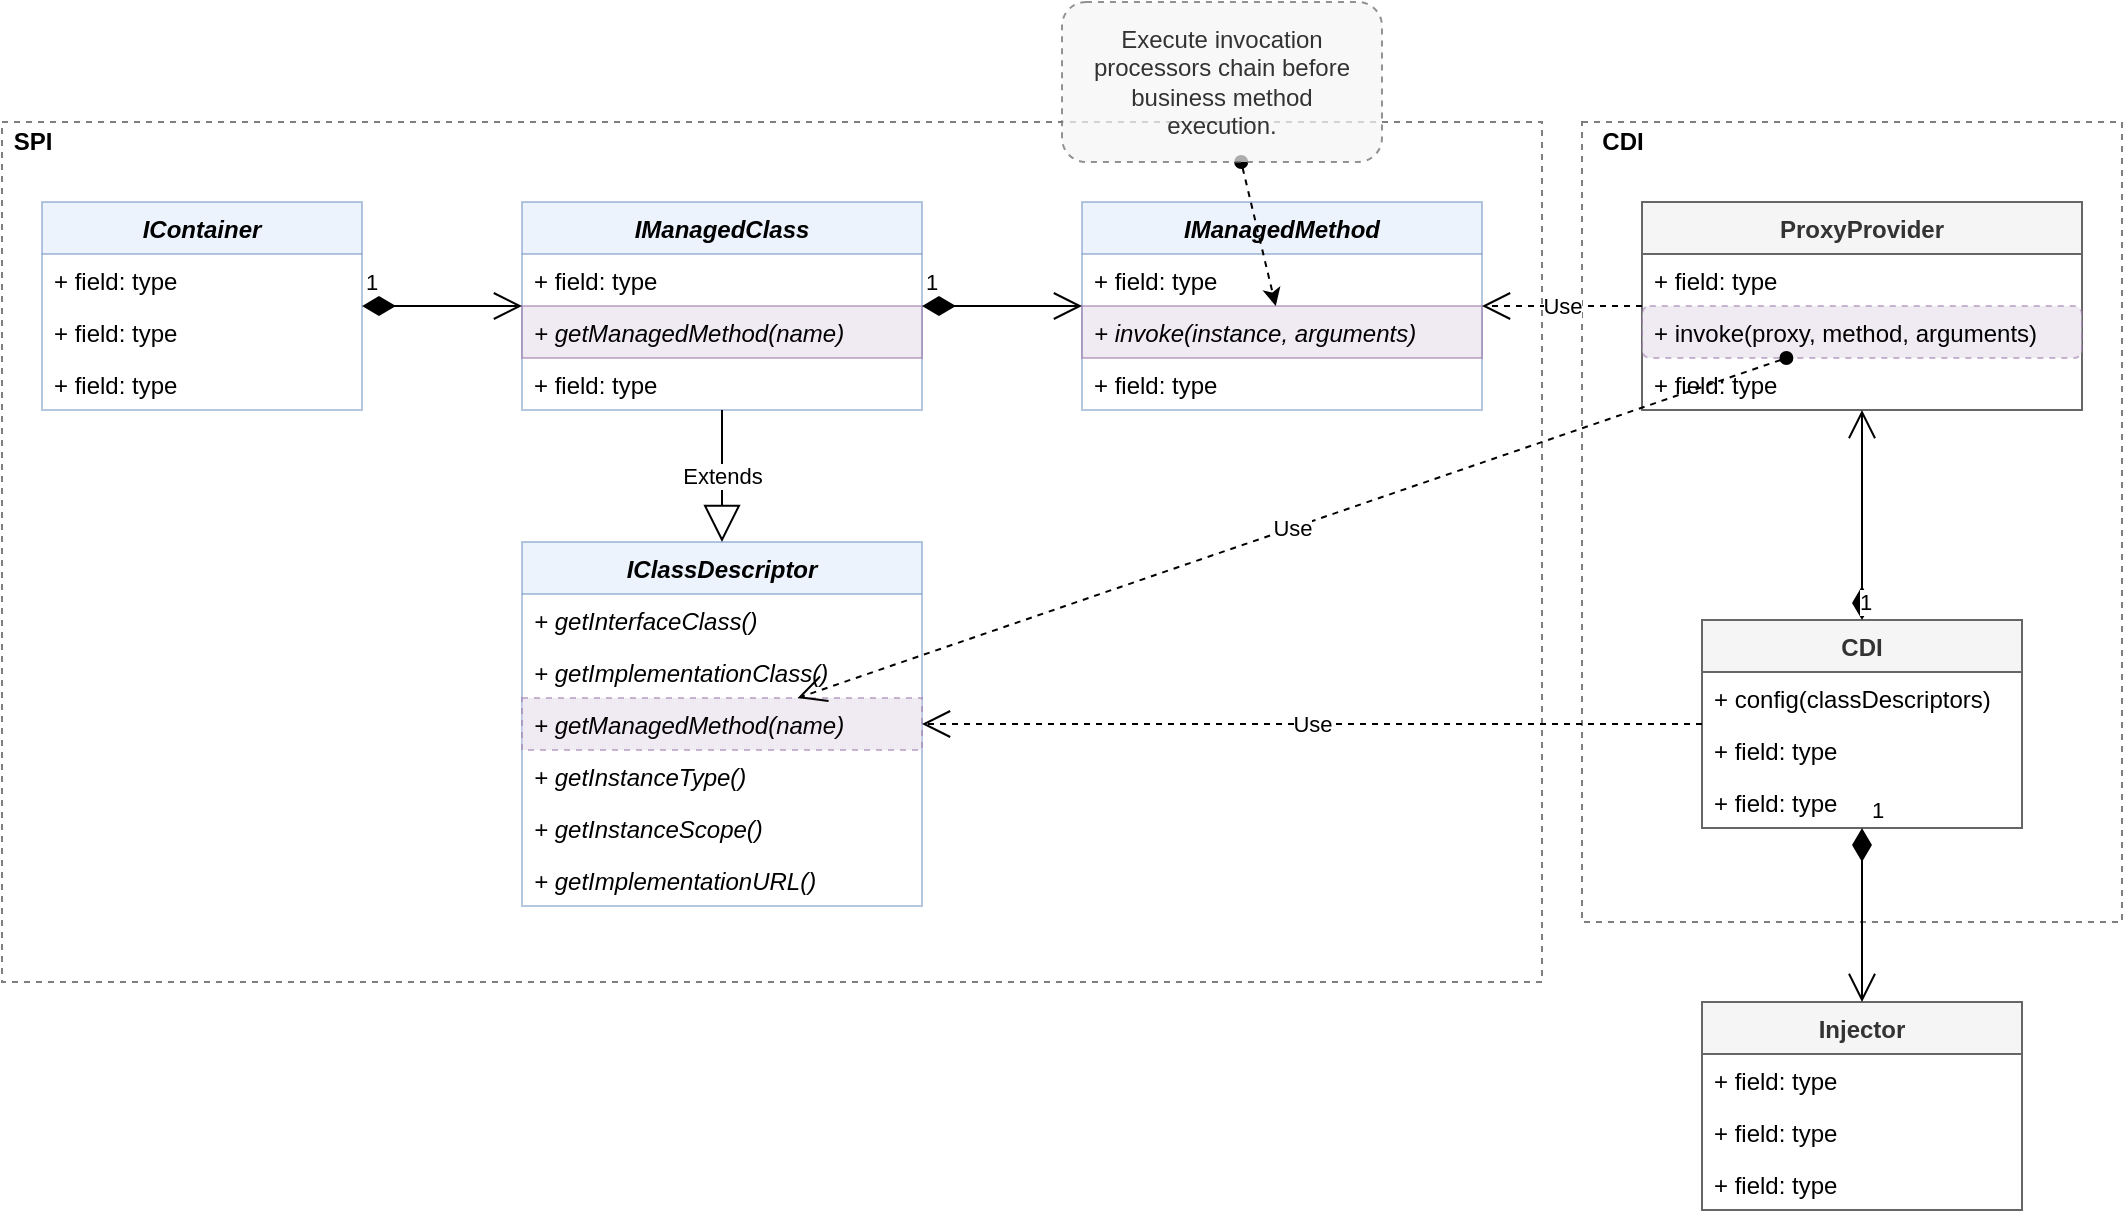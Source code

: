 <mxfile version="15.4.0" type="device" pages="6"><diagram id="Ic4pGib6U1k_ZjM1fWUS" name="Page-1"><mxGraphModel dx="1862" dy="822" grid="1" gridSize="10" guides="1" tooltips="1" connect="1" arrows="1" fold="1" page="1" pageScale="1" pageWidth="1100" pageHeight="850" math="0" shadow="0"><root><mxCell id="0"/><mxCell id="1" parent="0"/><mxCell id="epfz4iswnDriuA15w-PP-14" value="" style="rounded=0;whiteSpace=wrap;html=1;dashed=1;opacity=50;" parent="1" vertex="1"><mxGeometry x="20" y="80" width="770" height="430" as="geometry"/></mxCell><mxCell id="epfz4iswnDriuA15w-PP-9" value="" style="rounded=0;whiteSpace=wrap;html=1;opacity=50;dashed=1;" parent="1" vertex="1"><mxGeometry x="810" y="80" width="270" height="400" as="geometry"/></mxCell><mxCell id="ug7y0FbPa4vBpvLaslbW-1" value="IContainer" style="swimlane;fontStyle=3;childLayout=stackLayout;horizontal=1;startSize=26;fillColor=#dae8fc;horizontalStack=0;resizeParent=1;resizeParentMax=0;resizeLast=0;collapsible=1;marginBottom=0;strokeColor=#6c8ebf;opacity=50;" parent="1" vertex="1"><mxGeometry x="40" y="120" width="160" height="104" as="geometry"/></mxCell><mxCell id="ug7y0FbPa4vBpvLaslbW-2" value="+ field: type" style="text;strokeColor=none;fillColor=none;align=left;verticalAlign=top;spacingLeft=4;spacingRight=4;overflow=hidden;rotatable=0;points=[[0,0.5],[1,0.5]];portConstraint=eastwest;" parent="ug7y0FbPa4vBpvLaslbW-1" vertex="1"><mxGeometry y="26" width="160" height="26" as="geometry"/></mxCell><mxCell id="ug7y0FbPa4vBpvLaslbW-3" value="+ field: type" style="text;strokeColor=none;fillColor=none;align=left;verticalAlign=top;spacingLeft=4;spacingRight=4;overflow=hidden;rotatable=0;points=[[0,0.5],[1,0.5]];portConstraint=eastwest;" parent="ug7y0FbPa4vBpvLaslbW-1" vertex="1"><mxGeometry y="52" width="160" height="26" as="geometry"/></mxCell><mxCell id="ug7y0FbPa4vBpvLaslbW-4" value="+ field: type" style="text;strokeColor=none;fillColor=none;align=left;verticalAlign=top;spacingLeft=4;spacingRight=4;overflow=hidden;rotatable=0;points=[[0,0.5],[1,0.5]];portConstraint=eastwest;" parent="ug7y0FbPa4vBpvLaslbW-1" vertex="1"><mxGeometry y="78" width="160" height="26" as="geometry"/></mxCell><mxCell id="ug7y0FbPa4vBpvLaslbW-5" value="IManagedClass" style="swimlane;fontStyle=3;childLayout=stackLayout;horizontal=1;startSize=26;fillColor=#dae8fc;horizontalStack=0;resizeParent=1;resizeParentMax=0;resizeLast=0;collapsible=1;marginBottom=0;strokeColor=#6c8ebf;opacity=50;" parent="1" vertex="1"><mxGeometry x="280" y="120" width="200" height="104" as="geometry"/></mxCell><mxCell id="ug7y0FbPa4vBpvLaslbW-6" value="+ field: type" style="text;strokeColor=none;fillColor=none;align=left;verticalAlign=top;spacingLeft=4;spacingRight=4;overflow=hidden;rotatable=0;points=[[0,0.5],[1,0.5]];portConstraint=eastwest;" parent="ug7y0FbPa4vBpvLaslbW-5" vertex="1"><mxGeometry y="26" width="200" height="26" as="geometry"/></mxCell><mxCell id="ug7y0FbPa4vBpvLaslbW-7" value="+ getManagedMethod(name)" style="text;strokeColor=#9673a6;fillColor=#e1d5e7;align=left;verticalAlign=top;spacingLeft=4;spacingRight=4;overflow=hidden;rotatable=0;points=[[0,0.5],[1,0.5]];portConstraint=eastwest;fontStyle=2;opacity=50;" parent="ug7y0FbPa4vBpvLaslbW-5" vertex="1"><mxGeometry y="52" width="200" height="26" as="geometry"/></mxCell><mxCell id="ug7y0FbPa4vBpvLaslbW-8" value="+ field: type" style="text;strokeColor=none;fillColor=none;align=left;verticalAlign=top;spacingLeft=4;spacingRight=4;overflow=hidden;rotatable=0;points=[[0,0.5],[1,0.5]];portConstraint=eastwest;" parent="ug7y0FbPa4vBpvLaslbW-5" vertex="1"><mxGeometry y="78" width="200" height="26" as="geometry"/></mxCell><mxCell id="ug7y0FbPa4vBpvLaslbW-9" value="IManagedMethod" style="swimlane;fontStyle=3;childLayout=stackLayout;horizontal=1;startSize=26;fillColor=#dae8fc;horizontalStack=0;resizeParent=1;resizeParentMax=0;resizeLast=0;collapsible=1;marginBottom=0;strokeColor=#6c8ebf;opacity=50;" parent="1" vertex="1"><mxGeometry x="560" y="120" width="200" height="104" as="geometry"/></mxCell><mxCell id="ug7y0FbPa4vBpvLaslbW-10" value="+ field: type" style="text;strokeColor=none;fillColor=none;align=left;verticalAlign=top;spacingLeft=4;spacingRight=4;overflow=hidden;rotatable=0;points=[[0,0.5],[1,0.5]];portConstraint=eastwest;" parent="ug7y0FbPa4vBpvLaslbW-9" vertex="1"><mxGeometry y="26" width="200" height="26" as="geometry"/></mxCell><mxCell id="ug7y0FbPa4vBpvLaslbW-11" value="+ invoke(instance, arguments)" style="text;strokeColor=#9673a6;fillColor=#e1d5e7;align=left;verticalAlign=top;spacingLeft=4;spacingRight=4;overflow=hidden;rotatable=0;points=[[0,0.5],[1,0.5]];portConstraint=eastwest;fontStyle=2;opacity=50;" parent="ug7y0FbPa4vBpvLaslbW-9" vertex="1"><mxGeometry y="52" width="200" height="26" as="geometry"/></mxCell><mxCell id="ug7y0FbPa4vBpvLaslbW-12" value="+ field: type" style="text;strokeColor=none;fillColor=none;align=left;verticalAlign=top;spacingLeft=4;spacingRight=4;overflow=hidden;rotatable=0;points=[[0,0.5],[1,0.5]];portConstraint=eastwest;" parent="ug7y0FbPa4vBpvLaslbW-9" vertex="1"><mxGeometry y="78" width="200" height="26" as="geometry"/></mxCell><mxCell id="ug7y0FbPa4vBpvLaslbW-13" value="1" style="endArrow=open;html=1;endSize=12;startArrow=diamondThin;startSize=14;startFill=1;align=left;verticalAlign=bottom;rounded=0;" parent="1" source="ug7y0FbPa4vBpvLaslbW-5" target="ug7y0FbPa4vBpvLaslbW-9" edge="1"><mxGeometry x="-1" y="3" relative="1" as="geometry"><mxPoint x="410" y="370" as="sourcePoint"/><mxPoint x="570" y="370" as="targetPoint"/></mxGeometry></mxCell><mxCell id="ug7y0FbPa4vBpvLaslbW-14" value="1" style="endArrow=open;html=1;endSize=12;startArrow=diamondThin;startSize=14;startFill=1;align=left;verticalAlign=bottom;rounded=0;" parent="1" source="ug7y0FbPa4vBpvLaslbW-1" target="ug7y0FbPa4vBpvLaslbW-5" edge="1"><mxGeometry x="-1" y="3" relative="1" as="geometry"><mxPoint x="420" y="380" as="sourcePoint"/><mxPoint x="580" y="380" as="targetPoint"/></mxGeometry></mxCell><mxCell id="ug7y0FbPa4vBpvLaslbW-15" value="IClassDescriptor" style="swimlane;fontStyle=3;childLayout=stackLayout;horizontal=1;startSize=26;fillColor=#dae8fc;horizontalStack=0;resizeParent=1;resizeParentMax=0;resizeLast=0;collapsible=1;marginBottom=0;strokeColor=#6c8ebf;opacity=50;" parent="1" vertex="1"><mxGeometry x="280" y="290" width="200" height="182" as="geometry"/></mxCell><mxCell id="ug7y0FbPa4vBpvLaslbW-20" value="+ getInterfaceClass()" style="text;strokeColor=none;fillColor=none;align=left;verticalAlign=top;spacingLeft=4;spacingRight=4;overflow=hidden;rotatable=0;points=[[0,0.5],[1,0.5]];portConstraint=eastwest;fontStyle=2" parent="ug7y0FbPa4vBpvLaslbW-15" vertex="1"><mxGeometry y="26" width="200" height="26" as="geometry"/></mxCell><mxCell id="ug7y0FbPa4vBpvLaslbW-19" value="+ getImplementationClass()" style="text;strokeColor=none;fillColor=none;align=left;verticalAlign=top;spacingLeft=4;spacingRight=4;overflow=hidden;rotatable=0;points=[[0,0.5],[1,0.5]];portConstraint=eastwest;fontStyle=2" parent="ug7y0FbPa4vBpvLaslbW-15" vertex="1"><mxGeometry y="52" width="200" height="26" as="geometry"/></mxCell><mxCell id="epfz4iswnDriuA15w-PP-12" value="+ getManagedMethod(name)" style="text;strokeColor=#9673a6;fillColor=#e1d5e7;align=left;verticalAlign=top;spacingLeft=4;spacingRight=4;overflow=hidden;rotatable=0;points=[[0,0.5],[1,0.5]];portConstraint=eastwest;rounded=0;dashed=1;fontStyle=2;opacity=50;" parent="ug7y0FbPa4vBpvLaslbW-15" vertex="1"><mxGeometry y="78" width="200" height="26" as="geometry"/></mxCell><mxCell id="ug7y0FbPa4vBpvLaslbW-16" value="+ getInstanceType()" style="text;strokeColor=none;fillColor=none;align=left;verticalAlign=top;spacingLeft=4;spacingRight=4;overflow=hidden;rotatable=0;points=[[0,0.5],[1,0.5]];portConstraint=eastwest;fontStyle=2" parent="ug7y0FbPa4vBpvLaslbW-15" vertex="1"><mxGeometry y="104" width="200" height="26" as="geometry"/></mxCell><mxCell id="ug7y0FbPa4vBpvLaslbW-17" value="+ getInstanceScope()" style="text;strokeColor=none;fillColor=none;align=left;verticalAlign=top;spacingLeft=4;spacingRight=4;overflow=hidden;rotatable=0;points=[[0,0.5],[1,0.5]];portConstraint=eastwest;fontStyle=2" parent="ug7y0FbPa4vBpvLaslbW-15" vertex="1"><mxGeometry y="130" width="200" height="26" as="geometry"/></mxCell><mxCell id="ug7y0FbPa4vBpvLaslbW-18" value="+ getImplementationURL()" style="text;strokeColor=none;fillColor=none;align=left;verticalAlign=top;spacingLeft=4;spacingRight=4;overflow=hidden;rotatable=0;points=[[0,0.5],[1,0.5]];portConstraint=eastwest;fontStyle=2" parent="ug7y0FbPa4vBpvLaslbW-15" vertex="1"><mxGeometry y="156" width="200" height="26" as="geometry"/></mxCell><mxCell id="ug7y0FbPa4vBpvLaslbW-23" value="CDI" style="swimlane;fontStyle=1;childLayout=stackLayout;horizontal=1;startSize=26;fillColor=#f5f5f5;horizontalStack=0;resizeParent=1;resizeParentMax=0;resizeLast=0;collapsible=1;marginBottom=0;strokeColor=#666666;fontColor=#333333;" parent="1" vertex="1"><mxGeometry x="870" y="329" width="160" height="104" as="geometry"/></mxCell><mxCell id="ug7y0FbPa4vBpvLaslbW-24" value="+ config(classDescriptors)" style="text;strokeColor=none;fillColor=none;align=left;verticalAlign=top;spacingLeft=4;spacingRight=4;overflow=hidden;rotatable=0;points=[[0,0.5],[1,0.5]];portConstraint=eastwest;" parent="ug7y0FbPa4vBpvLaslbW-23" vertex="1"><mxGeometry y="26" width="160" height="26" as="geometry"/></mxCell><mxCell id="ug7y0FbPa4vBpvLaslbW-25" value="+ field: type" style="text;strokeColor=none;fillColor=none;align=left;verticalAlign=top;spacingLeft=4;spacingRight=4;overflow=hidden;rotatable=0;points=[[0,0.5],[1,0.5]];portConstraint=eastwest;" parent="ug7y0FbPa4vBpvLaslbW-23" vertex="1"><mxGeometry y="52" width="160" height="26" as="geometry"/></mxCell><mxCell id="ug7y0FbPa4vBpvLaslbW-26" value="+ field: type" style="text;strokeColor=none;fillColor=none;align=left;verticalAlign=top;spacingLeft=4;spacingRight=4;overflow=hidden;rotatable=0;points=[[0,0.5],[1,0.5]];portConstraint=eastwest;" parent="ug7y0FbPa4vBpvLaslbW-23" vertex="1"><mxGeometry y="78" width="160" height="26" as="geometry"/></mxCell><mxCell id="ug7y0FbPa4vBpvLaslbW-27" value="Use" style="endArrow=open;endSize=12;dashed=1;html=1;rounded=0;" parent="1" source="ug7y0FbPa4vBpvLaslbW-23" target="ug7y0FbPa4vBpvLaslbW-15" edge="1"><mxGeometry width="160" relative="1" as="geometry"><mxPoint x="210" y="570" as="sourcePoint"/><mxPoint x="370" y="570" as="targetPoint"/></mxGeometry></mxCell><mxCell id="ug7y0FbPa4vBpvLaslbW-28" value="Injector" style="swimlane;fontStyle=1;childLayout=stackLayout;horizontal=1;startSize=26;fillColor=#f5f5f5;horizontalStack=0;resizeParent=1;resizeParentMax=0;resizeLast=0;collapsible=1;marginBottom=0;strokeColor=#666666;fontColor=#333333;" parent="1" vertex="1"><mxGeometry x="870" y="520" width="160" height="104" as="geometry"/></mxCell><mxCell id="ug7y0FbPa4vBpvLaslbW-29" value="+ field: type" style="text;strokeColor=none;fillColor=none;align=left;verticalAlign=top;spacingLeft=4;spacingRight=4;overflow=hidden;rotatable=0;points=[[0,0.5],[1,0.5]];portConstraint=eastwest;" parent="ug7y0FbPa4vBpvLaslbW-28" vertex="1"><mxGeometry y="26" width="160" height="26" as="geometry"/></mxCell><mxCell id="ug7y0FbPa4vBpvLaslbW-30" value="+ field: type" style="text;strokeColor=none;fillColor=none;align=left;verticalAlign=top;spacingLeft=4;spacingRight=4;overflow=hidden;rotatable=0;points=[[0,0.5],[1,0.5]];portConstraint=eastwest;" parent="ug7y0FbPa4vBpvLaslbW-28" vertex="1"><mxGeometry y="52" width="160" height="26" as="geometry"/></mxCell><mxCell id="ug7y0FbPa4vBpvLaslbW-31" value="+ field: type" style="text;strokeColor=none;fillColor=none;align=left;verticalAlign=top;spacingLeft=4;spacingRight=4;overflow=hidden;rotatable=0;points=[[0,0.5],[1,0.5]];portConstraint=eastwest;" parent="ug7y0FbPa4vBpvLaslbW-28" vertex="1"><mxGeometry y="78" width="160" height="26" as="geometry"/></mxCell><mxCell id="ug7y0FbPa4vBpvLaslbW-32" value="1" style="endArrow=open;html=1;endSize=12;startArrow=diamondThin;startSize=14;startFill=1;edgeStyle=orthogonalEdgeStyle;align=left;verticalAlign=bottom;rounded=0;" parent="1" source="ug7y0FbPa4vBpvLaslbW-23" target="ug7y0FbPa4vBpvLaslbW-28" edge="1"><mxGeometry x="-1" y="3" relative="1" as="geometry"><mxPoint x="990" y="527" as="sourcePoint"/><mxPoint x="1150" y="527" as="targetPoint"/></mxGeometry></mxCell><mxCell id="epfz4iswnDriuA15w-PP-3" style="edgeStyle=none;rounded=0;orthogonalLoop=1;jettySize=auto;html=1;dashed=1;startArrow=oval;startFill=1;" parent="1" source="epfz4iswnDriuA15w-PP-2" target="ug7y0FbPa4vBpvLaslbW-11" edge="1"><mxGeometry relative="1" as="geometry"/></mxCell><mxCell id="epfz4iswnDriuA15w-PP-4" value="ProxyProvider" style="swimlane;fontStyle=1;childLayout=stackLayout;horizontal=1;startSize=26;fillColor=#f5f5f5;horizontalStack=0;resizeParent=1;resizeParentMax=0;resizeLast=0;collapsible=1;marginBottom=0;rounded=0;strokeColor=#666666;fontColor=#333333;" parent="1" vertex="1"><mxGeometry x="840" y="120" width="220" height="104" as="geometry"/></mxCell><mxCell id="epfz4iswnDriuA15w-PP-5" value="+ field: type" style="text;strokeColor=none;fillColor=none;align=left;verticalAlign=top;spacingLeft=4;spacingRight=4;overflow=hidden;rotatable=0;points=[[0,0.5],[1,0.5]];portConstraint=eastwest;rounded=1;dashed=1;opacity=50;" parent="epfz4iswnDriuA15w-PP-4" vertex="1"><mxGeometry y="26" width="220" height="26" as="geometry"/></mxCell><mxCell id="epfz4iswnDriuA15w-PP-6" value="+ invoke(proxy, method, arguments)" style="text;strokeColor=#9673a6;fillColor=#e1d5e7;align=left;verticalAlign=top;spacingLeft=4;spacingRight=4;overflow=hidden;rotatable=0;points=[[0,0.5],[1,0.5]];portConstraint=eastwest;rounded=1;dashed=1;opacity=50;" parent="epfz4iswnDriuA15w-PP-4" vertex="1"><mxGeometry y="52" width="220" height="26" as="geometry"/></mxCell><mxCell id="epfz4iswnDriuA15w-PP-7" value="+ field: type" style="text;strokeColor=none;fillColor=none;align=left;verticalAlign=top;spacingLeft=4;spacingRight=4;overflow=hidden;rotatable=0;points=[[0,0.5],[1,0.5]];portConstraint=eastwest;rounded=1;dashed=1;opacity=50;" parent="epfz4iswnDriuA15w-PP-4" vertex="1"><mxGeometry y="78" width="220" height="26" as="geometry"/></mxCell><mxCell id="epfz4iswnDriuA15w-PP-10" value="1" style="endArrow=open;html=1;endSize=12;startArrow=diamondThin;startSize=14;startFill=1;edgeStyle=orthogonalEdgeStyle;align=left;verticalAlign=bottom;rounded=0;" parent="1" source="ug7y0FbPa4vBpvLaslbW-23" target="epfz4iswnDriuA15w-PP-4" edge="1"><mxGeometry x="-1" y="3" relative="1" as="geometry"><mxPoint x="930" y="463" as="sourcePoint"/><mxPoint x="930" y="550" as="targetPoint"/></mxGeometry></mxCell><mxCell id="epfz4iswnDriuA15w-PP-13" value="CDI" style="text;html=1;align=center;verticalAlign=middle;resizable=0;points=[];autosize=1;strokeColor=none;fillColor=none;fontStyle=1" parent="1" vertex="1"><mxGeometry x="810" y="80" width="40" height="20" as="geometry"/></mxCell><mxCell id="epfz4iswnDriuA15w-PP-15" value="SPI" style="text;html=1;align=center;verticalAlign=middle;resizable=0;points=[];autosize=1;strokeColor=none;fillColor=none;fontStyle=1" parent="1" vertex="1"><mxGeometry x="20" y="80" width="30" height="20" as="geometry"/></mxCell><mxCell id="epfz4iswnDriuA15w-PP-16" value="Use" style="endArrow=open;endSize=12;dashed=1;html=1;rounded=0;startArrow=oval;startFill=1;" parent="1" source="epfz4iswnDriuA15w-PP-6" target="epfz4iswnDriuA15w-PP-12" edge="1"><mxGeometry width="160" relative="1" as="geometry"><mxPoint x="880" y="391" as="sourcePoint"/><mxPoint x="470" y="391" as="targetPoint"/></mxGeometry></mxCell><mxCell id="epfz4iswnDriuA15w-PP-2" value="Execute invocation processors chain before business method execution." style="rounded=1;whiteSpace=wrap;html=1;dashed=1;fillColor=#f5f5f5;strokeColor=#666666;fontColor=#333333;opacity=70;spacing=12;" parent="1" vertex="1"><mxGeometry x="550" y="20" width="160" height="80" as="geometry"/></mxCell><mxCell id="epfz4iswnDriuA15w-PP-17" value="Use" style="endArrow=open;endSize=12;dashed=1;html=1;rounded=0;" parent="1" source="epfz4iswnDriuA15w-PP-4" target="ug7y0FbPa4vBpvLaslbW-9" edge="1"><mxGeometry width="160" relative="1" as="geometry"><mxPoint x="880" y="391" as="sourcePoint"/><mxPoint x="470" y="391" as="targetPoint"/></mxGeometry></mxCell><mxCell id="epfz4iswnDriuA15w-PP-18" value="Extends" style="endArrow=block;endSize=16;endFill=0;html=1;rounded=0;edgeStyle=orthogonalEdgeStyle;" parent="1" source="ug7y0FbPa4vBpvLaslbW-5" target="ug7y0FbPa4vBpvLaslbW-15" edge="1"><mxGeometry width="160" relative="1" as="geometry"><mxPoint x="80" y="370" as="sourcePoint"/><mxPoint x="240" y="370" as="targetPoint"/></mxGeometry></mxCell></root></mxGraphModel></diagram><diagram id="hphzRKXJhSIu2tLjSnqb" name="Page-2"><mxGraphModel dx="1862" dy="822" grid="1" gridSize="10" guides="1" tooltips="1" connect="1" arrows="1" fold="1" page="1" pageScale="1" pageWidth="1100" pageHeight="850" math="0" shadow="0"><root><mxCell id="T1NaYwtjb70NeW_zcIHP-0"/><mxCell id="T1NaYwtjb70NeW_zcIHP-1" parent="T1NaYwtjb70NeW_zcIHP-0"/><mxCell id="1YjznedjVswE_1cMothZ-0" value="" style="rounded=0;whiteSpace=wrap;html=1;fillColor=none;" vertex="1" parent="T1NaYwtjb70NeW_zcIHP-1"><mxGeometry x="40" y="40" width="480" height="640" as="geometry"/></mxCell><mxCell id="T1NaYwtjb70NeW_zcIHP-2" value="ManagedClass&lt;T&gt;" style="swimlane;fontStyle=1;childLayout=stackLayout;horizontal=1;startSize=26;fillColor=#d5e8d4;horizontalStack=0;resizeParent=1;resizeParentMax=0;resizeLast=0;collapsible=1;marginBottom=0;rounded=0;strokeColor=#82b366;swimlaneFillColor=none;" parent="T1NaYwtjb70NeW_zcIHP-1" vertex="1"><mxGeometry x="80" y="280" width="280" height="112" as="geometry"/></mxCell><mxCell id="T1NaYwtjb70NeW_zcIHP-3" value="- interfaceClass: Class&lt;T&gt;" style="text;strokeColor=none;fillColor=none;align=left;verticalAlign=top;spacingLeft=4;spacingRight=4;overflow=hidden;rotatable=0;points=[[0,0.5],[1,0.5]];portConstraint=eastwest;rounded=0;dashed=1;opacity=50;fontStyle=0" parent="T1NaYwtjb70NeW_zcIHP-2" vertex="1"><mxGeometry y="26" width="280" height="26" as="geometry"/></mxCell><mxCell id="T1NaYwtjb70NeW_zcIHP-4" value="- implementationClass: Class&lt;? extends T&gt;" style="text;strokeColor=none;fillColor=none;align=left;verticalAlign=top;spacingLeft=4;spacingRight=4;overflow=hidden;rotatable=0;points=[[0,0.5],[1,0.5]];portConstraint=eastwest;rounded=0;dashed=1;opacity=50;" parent="T1NaYwtjb70NeW_zcIHP-2" vertex="1"><mxGeometry y="52" width="280" height="26" as="geometry"/></mxCell><mxCell id="1YjznedjVswE_1cMothZ-26" value="" style="line;strokeWidth=1;fillColor=none;align=left;verticalAlign=middle;spacingTop=-1;spacingLeft=3;spacingRight=3;rotatable=0;labelPosition=right;points=[];portConstraint=eastwest;" vertex="1" parent="T1NaYwtjb70NeW_zcIHP-2"><mxGeometry y="78" width="280" height="8" as="geometry"/></mxCell><mxCell id="T1NaYwtjb70NeW_zcIHP-5" value="+ field: type" style="text;strokeColor=none;fillColor=none;align=left;verticalAlign=top;spacingLeft=4;spacingRight=4;overflow=hidden;rotatable=0;points=[[0,0.5],[1,0.5]];portConstraint=eastwest;rounded=0;dashed=1;opacity=50;" parent="T1NaYwtjb70NeW_zcIHP-2" vertex="1"><mxGeometry y="86" width="280" height="26" as="geometry"/></mxCell><mxCell id="1YjznedjVswE_1cMothZ-1" value="CORE" style="text;html=1;align=center;verticalAlign=middle;resizable=0;points=[];autosize=1;strokeColor=none;fillColor=none;" vertex="1" parent="T1NaYwtjb70NeW_zcIHP-1"><mxGeometry x="40" y="40" width="50" height="20" as="geometry"/></mxCell><mxCell id="1YjznedjVswE_1cMothZ-2" value="" style="rounded=0;whiteSpace=wrap;html=1;fillColor=none;" vertex="1" parent="T1NaYwtjb70NeW_zcIHP-1"><mxGeometry x="560" y="40" width="480" height="640" as="geometry"/></mxCell><mxCell id="1YjznedjVswE_1cMothZ-3" value="INJECTOR" style="text;html=1;align=center;verticalAlign=middle;resizable=0;points=[];autosize=1;strokeColor=none;fillColor=none;" vertex="1" parent="T1NaYwtjb70NeW_zcIHP-1"><mxGeometry x="560" y="40" width="80" height="20" as="geometry"/></mxCell><mxCell id="1YjznedjVswE_1cMothZ-4" value="Container" style="swimlane;fontStyle=1;childLayout=stackLayout;horizontal=1;startSize=26;fillColor=#d5e8d4;horizontalStack=0;resizeParent=1;resizeParentMax=0;resizeLast=0;collapsible=1;marginBottom=0;strokeColor=#82b366;" vertex="1" parent="T1NaYwtjb70NeW_zcIHP-1"><mxGeometry x="100" y="80" width="240" height="138" as="geometry"/></mxCell><mxCell id="1YjznedjVswE_1cMothZ-5" value="- managedClasses" style="text;strokeColor=none;fillColor=none;align=left;verticalAlign=top;spacingLeft=4;spacingRight=4;overflow=hidden;rotatable=0;points=[[0,0.5],[1,0.5]];portConstraint=eastwest;" vertex="1" parent="1YjznedjVswE_1cMothZ-4"><mxGeometry y="26" width="240" height="26" as="geometry"/></mxCell><mxCell id="1YjznedjVswE_1cMothZ-35" value="" style="line;strokeWidth=1;fillColor=none;align=left;verticalAlign=middle;spacingTop=-1;spacingLeft=3;spacingRight=3;rotatable=0;labelPosition=right;points=[];portConstraint=eastwest;" vertex="1" parent="1YjznedjVswE_1cMothZ-4"><mxGeometry y="52" width="240" height="8" as="geometry"/></mxCell><mxCell id="1YjznedjVswE_1cMothZ-6" value="+ getInstance(interfaceClass)" style="text;strokeColor=none;fillColor=none;align=left;verticalAlign=top;spacingLeft=4;spacingRight=4;overflow=hidden;rotatable=0;points=[[0,0.5],[1,0.5]];portConstraint=eastwest;" vertex="1" parent="1YjznedjVswE_1cMothZ-4"><mxGeometry y="60" width="240" height="26" as="geometry"/></mxCell><mxCell id="1YjznedjVswE_1cMothZ-7" value="+ getOptionalInstance(interfaceClass)" style="text;strokeColor=none;fillColor=none;align=left;verticalAlign=top;spacingLeft=4;spacingRight=4;overflow=hidden;rotatable=0;points=[[0,0.5],[1,0.5]];portConstraint=eastwest;" vertex="1" parent="1YjznedjVswE_1cMothZ-4"><mxGeometry y="86" width="240" height="26" as="geometry"/></mxCell><mxCell id="1YjznedjVswE_1cMothZ-38" value="+ getInstance(managedClass)" style="text;strokeColor=none;fillColor=none;align=left;verticalAlign=top;spacingLeft=4;spacingRight=4;overflow=hidden;rotatable=0;points=[[0,0.5],[1,0.5]];portConstraint=eastwest;" vertex="1" parent="1YjznedjVswE_1cMothZ-4"><mxGeometry y="112" width="240" height="26" as="geometry"/></mxCell><mxCell id="1YjznedjVswE_1cMothZ-8" value="1" style="endArrow=open;html=1;endSize=12;startArrow=diamondThin;startSize=14;startFill=1;edgeStyle=orthogonalEdgeStyle;align=left;verticalAlign=bottom;rounded=0;" edge="1" parent="T1NaYwtjb70NeW_zcIHP-1" source="1YjznedjVswE_1cMothZ-4" target="T1NaYwtjb70NeW_zcIHP-2"><mxGeometry x="-1" y="3" relative="1" as="geometry"><mxPoint x="270" y="210" as="sourcePoint"/><mxPoint x="430" y="210" as="targetPoint"/></mxGeometry></mxCell><mxCell id="1YjznedjVswE_1cMothZ-9" value="Injector" style="swimlane;fontStyle=1;childLayout=stackLayout;horizontal=1;startSize=26;fillColor=#f5f5f5;horizontalStack=0;resizeParent=1;resizeParentMax=0;resizeLast=0;collapsible=1;marginBottom=0;strokeColor=#666666;fontColor=#333333;" vertex="1" parent="T1NaYwtjb70NeW_zcIHP-1"><mxGeometry x="610" y="93" width="140" height="112" as="geometry"/></mxCell><mxCell id="1YjznedjVswE_1cMothZ-10" value="- bindings" style="text;strokeColor=none;fillColor=none;align=left;verticalAlign=top;spacingLeft=4;spacingRight=4;overflow=hidden;rotatable=0;points=[[0,0.5],[1,0.5]];portConstraint=eastwest;" vertex="1" parent="1YjznedjVswE_1cMothZ-9"><mxGeometry y="26" width="140" height="26" as="geometry"/></mxCell><mxCell id="1YjznedjVswE_1cMothZ-36" value="" style="line;strokeWidth=1;fillColor=none;align=left;verticalAlign=middle;spacingTop=-1;spacingLeft=3;spacingRight=3;rotatable=0;labelPosition=right;points=[];portConstraint=eastwest;" vertex="1" parent="1YjznedjVswE_1cMothZ-9"><mxGeometry y="52" width="140" height="8" as="geometry"/></mxCell><mxCell id="1YjznedjVswE_1cMothZ-11" value="+ getInstance(key)" style="text;strokeColor=none;fillColor=none;align=left;verticalAlign=top;spacingLeft=4;spacingRight=4;overflow=hidden;rotatable=0;points=[[0,0.5],[1,0.5]];portConstraint=eastwest;" vertex="1" parent="1YjznedjVswE_1cMothZ-9"><mxGeometry y="60" width="140" height="26" as="geometry"/></mxCell><mxCell id="1YjznedjVswE_1cMothZ-12" value="+ getInstance(type)" style="text;strokeColor=none;fillColor=none;align=left;verticalAlign=top;spacingLeft=4;spacingRight=4;overflow=hidden;rotatable=0;points=[[0,0.5],[1,0.5]];portConstraint=eastwest;" vertex="1" parent="1YjznedjVswE_1cMothZ-9"><mxGeometry y="86" width="140" height="26" as="geometry"/></mxCell><mxCell id="1YjznedjVswE_1cMothZ-13" value="Map&lt;Key, Provider&gt;" style="swimlane;fontStyle=1;childLayout=stackLayout;horizontal=1;startSize=26;fillColor=#f5f5f5;horizontalStack=0;resizeParent=1;resizeParentMax=0;resizeLast=0;collapsible=1;marginBottom=0;strokeColor=#666666;fontColor=#333333;" vertex="1" parent="T1NaYwtjb70NeW_zcIHP-1"><mxGeometry x="600" y="280" width="160" height="78" as="geometry"/></mxCell><mxCell id="1YjznedjVswE_1cMothZ-14" value="- key" style="text;strokeColor=none;fillColor=none;align=left;verticalAlign=top;spacingLeft=4;spacingRight=4;overflow=hidden;rotatable=0;points=[[0,0.5],[1,0.5]];portConstraint=eastwest;" vertex="1" parent="1YjznedjVswE_1cMothZ-13"><mxGeometry y="26" width="160" height="26" as="geometry"/></mxCell><mxCell id="1YjznedjVswE_1cMothZ-15" value="- provider" style="text;strokeColor=none;fillColor=none;align=left;verticalAlign=top;spacingLeft=4;spacingRight=4;overflow=hidden;rotatable=0;points=[[0,0.5],[1,0.5]];portConstraint=eastwest;" vertex="1" parent="1YjznedjVswE_1cMothZ-13"><mxGeometry y="52" width="160" height="26" as="geometry"/></mxCell><mxCell id="1YjznedjVswE_1cMothZ-16" value="Key&lt;T&gt;" style="swimlane;fontStyle=1;childLayout=stackLayout;horizontal=1;startSize=26;fillColor=#f5f5f5;horizontalStack=0;resizeParent=1;resizeParentMax=0;resizeLast=0;collapsible=1;marginBottom=0;strokeColor=#666666;fontColor=#333333;" vertex="1" parent="T1NaYwtjb70NeW_zcIHP-1"><mxGeometry x="840" y="220" width="160" height="78" as="geometry"/></mxCell><mxCell id="1YjznedjVswE_1cMothZ-17" value="- type: Class&lt;T&gt;" style="text;strokeColor=none;fillColor=none;align=left;verticalAlign=top;spacingLeft=4;spacingRight=4;overflow=hidden;rotatable=0;points=[[0,0.5],[1,0.5]];portConstraint=eastwest;" vertex="1" parent="1YjznedjVswE_1cMothZ-16"><mxGeometry y="26" width="160" height="26" as="geometry"/></mxCell><mxCell id="1YjznedjVswE_1cMothZ-18" value="- qualifier: Annotation?" style="text;strokeColor=none;fillColor=none;align=left;verticalAlign=top;spacingLeft=4;spacingRight=4;overflow=hidden;rotatable=0;points=[[0,0.5],[1,0.5]];portConstraint=eastwest;" vertex="1" parent="1YjznedjVswE_1cMothZ-16"><mxGeometry y="52" width="160" height="26" as="geometry"/></mxCell><mxCell id="1YjznedjVswE_1cMothZ-19" value="Provider&lt;T&gt;" style="swimlane;fontStyle=3;childLayout=stackLayout;horizontal=1;startSize=26;fillColor=#f5f5f5;horizontalStack=0;resizeParent=1;resizeParentMax=0;resizeLast=0;collapsible=1;marginBottom=0;strokeColor=#666666;fontColor=#333333;" vertex="1" parent="T1NaYwtjb70NeW_zcIHP-1"><mxGeometry x="840" y="360" width="160" height="52" as="geometry"/></mxCell><mxCell id="1YjznedjVswE_1cMothZ-20" value="+ get(): T" style="text;strokeColor=#b85450;fillColor=none;align=left;verticalAlign=top;spacingLeft=4;spacingRight=4;overflow=hidden;rotatable=0;points=[[0,0.5],[1,0.5]];portConstraint=eastwest;fontStyle=2;opacity=40;" vertex="1" parent="1YjznedjVswE_1cMothZ-19"><mxGeometry y="26" width="160" height="26" as="geometry"/></mxCell><mxCell id="1YjznedjVswE_1cMothZ-21" value="1" style="endArrow=open;html=1;endSize=12;startArrow=diamondThin;startSize=14;startFill=1;edgeStyle=orthogonalEdgeStyle;align=left;verticalAlign=bottom;rounded=0;" edge="1" parent="T1NaYwtjb70NeW_zcIHP-1" source="1YjznedjVswE_1cMothZ-9" target="1YjznedjVswE_1cMothZ-13"><mxGeometry x="-1" y="3" relative="1" as="geometry"><mxPoint x="160" y="194" as="sourcePoint"/><mxPoint x="160" y="250" as="targetPoint"/></mxGeometry></mxCell><mxCell id="1YjznedjVswE_1cMothZ-24" value="1" style="endArrow=open;html=1;endSize=12;startArrow=diamondThin;startSize=14;startFill=0;align=left;verticalAlign=bottom;rounded=0;" edge="1" parent="T1NaYwtjb70NeW_zcIHP-1" source="1YjznedjVswE_1cMothZ-13" target="1YjznedjVswE_1cMothZ-16"><mxGeometry x="-1" y="3" relative="1" as="geometry"><mxPoint x="730" y="490" as="sourcePoint"/><mxPoint x="890" y="490" as="targetPoint"/></mxGeometry></mxCell><mxCell id="1YjznedjVswE_1cMothZ-25" value="1" style="endArrow=open;html=1;endSize=12;startArrow=diamondThin;startSize=14;startFill=0;align=left;verticalAlign=bottom;rounded=0;" edge="1" parent="T1NaYwtjb70NeW_zcIHP-1" source="1YjznedjVswE_1cMothZ-13" target="1YjznedjVswE_1cMothZ-19"><mxGeometry x="-1" y="3" relative="1" as="geometry"><mxPoint x="770" y="260.636" as="sourcePoint"/><mxPoint x="830" y="239.364" as="targetPoint"/></mxGeometry></mxCell><mxCell id="1YjznedjVswE_1cMothZ-32" value="instance is indetified by interfaceClass" style="text;html=1;align=center;verticalAlign=middle;resizable=0;points=[];autosize=1;strokeColor=none;fillColor=none;" vertex="1" parent="T1NaYwtjb70NeW_zcIHP-1"><mxGeometry x="80" y="500" width="220" height="20" as="geometry"/></mxCell><mxCell id="1YjznedjVswE_1cMothZ-34" value="instance is identified by key (qualified type)" style="text;html=1;align=center;verticalAlign=middle;resizable=0;points=[];autosize=1;strokeColor=none;fillColor=none;" vertex="1" parent="T1NaYwtjb70NeW_zcIHP-1"><mxGeometry x="600" y="500" width="240" height="20" as="geometry"/></mxCell><mxCell id="1YjznedjVswE_1cMothZ-37" value="binding: key -&amp;gt; provider" style="text;html=1;align=center;verticalAlign=middle;resizable=0;points=[];autosize=1;strokeColor=none;fillColor=none;fontStyle=1" vertex="1" parent="T1NaYwtjb70NeW_zcIHP-1"><mxGeometry x="600" y="480" width="150" height="20" as="geometry"/></mxCell><mxCell id="1YjznedjVswE_1cMothZ-39" value="Use" style="endArrow=open;endSize=12;dashed=1;html=1;rounded=0;" edge="1" parent="T1NaYwtjb70NeW_zcIHP-1" source="1YjznedjVswE_1cMothZ-4" target="1YjznedjVswE_1cMothZ-9"><mxGeometry width="160" relative="1" as="geometry"><mxPoint x="430" y="140" as="sourcePoint"/><mxPoint x="590" y="140" as="targetPoint"/></mxGeometry></mxCell><mxCell id="1YjznedjVswE_1cMothZ-44" style="edgeStyle=none;rounded=0;orthogonalLoop=1;jettySize=auto;html=1;startArrow=classic;startFill=1;" edge="1" parent="T1NaYwtjb70NeW_zcIHP-1" source="1YjznedjVswE_1cMothZ-40" target="1YjznedjVswE_1cMothZ-41"><mxGeometry relative="1" as="geometry"/></mxCell><mxCell id="1YjznedjVswE_1cMothZ-40" value="interfaceClass" style="text;html=1;align=center;verticalAlign=middle;resizable=0;points=[];autosize=1;strokeColor=none;fillColor=none;" vertex="1" parent="T1NaYwtjb70NeW_zcIHP-1"><mxGeometry x="390" y="540" width="90" height="20" as="geometry"/></mxCell><mxCell id="1YjznedjVswE_1cMothZ-41" value="key" style="text;html=1;align=center;verticalAlign=middle;resizable=0;points=[];autosize=1;strokeColor=none;fillColor=none;" vertex="1" parent="T1NaYwtjb70NeW_zcIHP-1"><mxGeometry x="600" y="540" width="30" height="20" as="geometry"/></mxCell><mxCell id="1YjznedjVswE_1cMothZ-45" style="edgeStyle=none;rounded=0;orthogonalLoop=1;jettySize=auto;html=1;startArrow=oval;startFill=1;" edge="1" parent="T1NaYwtjb70NeW_zcIHP-1" source="1YjznedjVswE_1cMothZ-42" target="1YjznedjVswE_1cMothZ-43"><mxGeometry relative="1" as="geometry"/></mxCell><mxCell id="1YjznedjVswE_1cMothZ-42" value="implementationClass" style="text;html=1;align=center;verticalAlign=middle;resizable=0;points=[];autosize=1;strokeColor=none;fillColor=none;" vertex="1" parent="T1NaYwtjb70NeW_zcIHP-1"><mxGeometry x="350" y="580" width="130" height="20" as="geometry"/></mxCell><mxCell id="1YjznedjVswE_1cMothZ-43" value="provider" style="text;html=1;align=center;verticalAlign=middle;resizable=0;points=[];autosize=1;strokeColor=none;fillColor=none;" vertex="1" parent="T1NaYwtjb70NeW_zcIHP-1"><mxGeometry x="600" y="580" width="60" height="20" as="geometry"/></mxCell><mxCell id="1YjznedjVswE_1cMothZ-46" value="" style="rounded=0;whiteSpace=wrap;html=1;fillColor=none;" vertex="1" parent="T1NaYwtjb70NeW_zcIHP-1"><mxGeometry x="40" y="760" width="1000" height="160" as="geometry"/></mxCell><mxCell id="1YjznedjVswE_1cMothZ-47" value="Module" style="swimlane;fontStyle=1;childLayout=stackLayout;horizontal=1;startSize=26;fillColor=#dae8fc;horizontalStack=0;resizeParent=1;resizeParentMax=0;resizeLast=0;collapsible=1;marginBottom=0;strokeColor=#6c8ebf;" vertex="1" parent="T1NaYwtjb70NeW_zcIHP-1"><mxGeometry x="760" y="800" width="140" height="52" as="geometry"/></mxCell><mxCell id="1YjznedjVswE_1cMothZ-51" value="AbstractModule" style="swimlane;fontStyle=3;childLayout=stackLayout;horizontal=1;startSize=26;fillColor=#f5f5f5;horizontalStack=0;resizeParent=1;resizeParentMax=0;resizeLast=0;collapsible=1;marginBottom=0;strokeColor=#666666;fontColor=#333333;" vertex="1" parent="T1NaYwtjb70NeW_zcIHP-1"><mxGeometry x="760" y="540" width="140" height="52" as="geometry"/></mxCell><mxCell id="1YjznedjVswE_1cMothZ-52" value="+ configure()" style="text;strokeColor=none;fillColor=none;align=left;verticalAlign=top;spacingLeft=4;spacingRight=4;overflow=hidden;rotatable=0;points=[[0,0.5],[1,0.5]];portConstraint=eastwest;fontStyle=2" vertex="1" parent="1YjznedjVswE_1cMothZ-51"><mxGeometry y="26" width="140" height="26" as="geometry"/></mxCell><mxCell id="1YjznedjVswE_1cMothZ-55" value="Extends" style="endArrow=block;endSize=16;endFill=0;html=1;rounded=0;" edge="1" parent="T1NaYwtjb70NeW_zcIHP-1" source="1YjznedjVswE_1cMothZ-47" target="1YjznedjVswE_1cMothZ-51"><mxGeometry width="160" relative="1" as="geometry"><mxPoint x="770" y="720" as="sourcePoint"/><mxPoint x="930" y="720" as="targetPoint"/></mxGeometry></mxCell><mxCell id="1YjznedjVswE_1cMothZ-56" value="APPLICATION" style="text;html=1;align=center;verticalAlign=middle;resizable=0;points=[];autosize=1;strokeColor=none;fillColor=none;" vertex="1" parent="T1NaYwtjb70NeW_zcIHP-1"><mxGeometry x="40" y="760" width="90" height="20" as="geometry"/></mxCell><mxCell id="1YjznedjVswE_1cMothZ-57" value="Create" style="endArrow=open;endSize=12;dashed=1;html=1;rounded=0;" edge="1" parent="T1NaYwtjb70NeW_zcIHP-1" source="1YjznedjVswE_1cMothZ-51" target="1YjznedjVswE_1cMothZ-13"><mxGeometry width="160" relative="1" as="geometry"><mxPoint x="860" y="480" as="sourcePoint"/><mxPoint x="1020" y="480" as="targetPoint"/></mxGeometry></mxCell><mxCell id="1YjznedjVswE_1cMothZ-58" value="bind(interfaceClass).to(implementationClass)" style="text;html=1;align=center;verticalAlign=middle;resizable=0;points=[];autosize=1;strokeColor=none;fillColor=none;fontStyle=1" vertex="1" parent="T1NaYwtjb70NeW_zcIHP-1"><mxGeometry x="710" y="860" width="270" height="20" as="geometry"/></mxCell><mxCell id="1YjznedjVswE_1cMothZ-59" value="ClassDescriptor" style="swimlane;fontStyle=1;childLayout=stackLayout;horizontal=1;startSize=26;fillColor=#dae8fc;horizontalStack=0;resizeParent=1;resizeParentMax=0;resizeLast=0;collapsible=1;marginBottom=0;strokeColor=#6c8ebf;" vertex="1" parent="T1NaYwtjb70NeW_zcIHP-1"><mxGeometry x="165" y="800" width="140" height="52" as="geometry"/></mxCell><mxCell id="1YjznedjVswE_1cMothZ-63" value="IClassDescriptor" style="swimlane;fontStyle=3;childLayout=stackLayout;horizontal=1;startSize=26;fillColor=#d5e8d4;horizontalStack=0;resizeParent=1;resizeParentMax=0;resizeLast=0;collapsible=1;marginBottom=0;strokeColor=#82b366;" vertex="1" parent="T1NaYwtjb70NeW_zcIHP-1"><mxGeometry x="165" y="540" width="140" height="52" as="geometry"/></mxCell><mxCell id="1YjznedjVswE_1cMothZ-67" value="Extends" style="endArrow=block;endSize=16;endFill=0;html=1;rounded=0;" edge="1" parent="T1NaYwtjb70NeW_zcIHP-1" source="1YjznedjVswE_1cMothZ-59" target="1YjznedjVswE_1cMothZ-63"><mxGeometry width="160" relative="1" as="geometry"><mxPoint x="840" y="810" as="sourcePoint"/><mxPoint x="840" y="602" as="targetPoint"/></mxGeometry></mxCell><mxCell id="1YjznedjVswE_1cMothZ-68" value="&amp;lt;bind interface=&quot;interfaceClass&quot; class=&quot;implementationClass&quot; /&amp;gt;" style="text;html=1;align=center;verticalAlign=middle;resizable=0;points=[];autosize=1;strokeColor=none;fillColor=none;fontStyle=1" vertex="1" parent="T1NaYwtjb70NeW_zcIHP-1"><mxGeometry x="80" y="860" width="390" height="20" as="geometry"/></mxCell><mxCell id="1YjznedjVswE_1cMothZ-69" value="Create" style="endArrow=open;endSize=12;dashed=1;html=1;rounded=0;" edge="1" parent="T1NaYwtjb70NeW_zcIHP-1" source="1YjznedjVswE_1cMothZ-63" target="T1NaYwtjb70NeW_zcIHP-2"><mxGeometry width="160" relative="1" as="geometry"><mxPoint x="824.211" y="550" as="sourcePoint"/><mxPoint x="713.684" y="368" as="targetPoint"/></mxGeometry></mxCell><mxCell id="1YjznedjVswE_1cMothZ-70" value="&lt;span style=&quot;font-weight: 700&quot;&gt;binding := interfaceClass -&amp;gt; implementationClass&lt;/span&gt;" style="text;html=1;align=center;verticalAlign=middle;resizable=0;points=[];autosize=1;strokeColor=none;fillColor=none;" vertex="1" parent="T1NaYwtjb70NeW_zcIHP-1"><mxGeometry x="80" y="480" width="300" height="20" as="geometry"/></mxCell></root></mxGraphModel></diagram><diagram id="jhnpubZ2CrPa1O9dJW9r" name="Page-3"><mxGraphModel dx="2962" dy="822" grid="1" gridSize="10" guides="1" tooltips="1" connect="1" arrows="1" fold="1" page="1" pageScale="1" pageWidth="1100" pageHeight="850" math="0" shadow="0"><root><mxCell id="PgFDj0e-INXpf3enwTJA-0"/><mxCell id="PgFDj0e-INXpf3enwTJA-1" parent="PgFDj0e-INXpf3enwTJA-0"/><mxCell id="PgFDj0e-INXpf3enwTJA-2" value="IContainer" style="swimlane;fontStyle=3;childLayout=stackLayout;horizontal=1;startSize=26;fillColor=none;horizontalStack=0;resizeParent=1;resizeParentMax=0;resizeLast=0;collapsible=1;marginBottom=0;rounded=0;opacity=50;" parent="PgFDj0e-INXpf3enwTJA-1" vertex="1"><mxGeometry x="160" y="300" width="200" height="130" as="geometry"/></mxCell><mxCell id="a4HiqAIgleV7JPLNjp4Z-36" value="+ create()" style="text;strokeColor=#9673a6;fillColor=#e1d5e7;align=left;verticalAlign=top;spacingLeft=4;spacingRight=4;overflow=hidden;rotatable=0;points=[[0,0.5],[1,0.5]];portConstraint=eastwest;rounded=0;opacity=50;fontStyle=2" parent="PgFDj0e-INXpf3enwTJA-2" vertex="1"><mxGeometry y="26" width="200" height="26" as="geometry"/></mxCell><mxCell id="PgFDj0e-INXpf3enwTJA-3" value="+ getInstance(interfaceClass)" style="text;strokeColor=none;fillColor=none;align=left;verticalAlign=top;spacingLeft=4;spacingRight=4;overflow=hidden;rotatable=0;points=[[0,0.5],[1,0.5]];portConstraint=eastwest;rounded=0;dashed=1;opacity=50;fontStyle=2" parent="PgFDj0e-INXpf3enwTJA-2" vertex="1"><mxGeometry y="52" width="200" height="26" as="geometry"/></mxCell><mxCell id="PgFDj0e-INXpf3enwTJA-4" value="+ getManagedClass(interfaceClass)" style="text;strokeColor=none;fillColor=none;align=left;verticalAlign=top;spacingLeft=4;spacingRight=4;overflow=hidden;rotatable=0;points=[[0,0.5],[1,0.5]];portConstraint=eastwest;rounded=0;dashed=1;opacity=50;fontStyle=2" parent="PgFDj0e-INXpf3enwTJA-2" vertex="1"><mxGeometry y="78" width="200" height="26" as="geometry"/></mxCell><mxCell id="PgFDj0e-INXpf3enwTJA-5" value="+ getInstance(managedClass)" style="text;strokeColor=#82b366;fillColor=#d5e8d4;align=left;verticalAlign=top;spacingLeft=4;spacingRight=4;overflow=hidden;rotatable=0;points=[[0,0.5],[1,0.5]];portConstraint=eastwest;rounded=0;opacity=50;fontStyle=2" parent="PgFDj0e-INXpf3enwTJA-2" vertex="1"><mxGeometry y="104" width="200" height="26" as="geometry"/></mxCell><mxCell id="PgFDj0e-INXpf3enwTJA-6" value="IManagedClass&lt;T&gt;" style="swimlane;fontStyle=3;childLayout=stackLayout;horizontal=1;startSize=26;fillColor=none;horizontalStack=0;resizeParent=1;resizeParentMax=0;resizeLast=0;collapsible=1;marginBottom=0;rounded=0;opacity=50;" parent="PgFDj0e-INXpf3enwTJA-1" vertex="1"><mxGeometry x="500" y="283" width="200" height="164" as="geometry"/></mxCell><mxCell id="PgFDj0e-INXpf3enwTJA-9" value="+ create()" style="text;strokeColor=#82b366;fillColor=#d5e8d4;align=left;verticalAlign=top;spacingLeft=4;spacingRight=4;overflow=hidden;rotatable=0;points=[[0,0.5],[1,0.5]];portConstraint=eastwest;rounded=0;opacity=50;fontStyle=2" parent="PgFDj0e-INXpf3enwTJA-6" vertex="1"><mxGeometry y="26" width="200" height="26" as="geometry"/></mxCell><mxCell id="skFo0FETvjfbOWr9eWht-0" value="+ destroy()" style="text;strokeColor=none;fillColor=none;align=left;verticalAlign=top;spacingLeft=4;spacingRight=4;overflow=hidden;rotatable=0;points=[[0,0.5],[1,0.5]];portConstraint=eastwest;fontStyle=2" vertex="1" parent="PgFDj0e-INXpf3enwTJA-6"><mxGeometry y="52" width="200" height="26" as="geometry"/></mxCell><mxCell id="skFo0FETvjfbOWr9eWht-1" value="" style="line;strokeWidth=1;fillColor=none;align=left;verticalAlign=middle;spacingTop=-1;spacingLeft=3;spacingRight=3;rotatable=0;labelPosition=right;points=[];portConstraint=eastwest;" vertex="1" parent="PgFDj0e-INXpf3enwTJA-6"><mxGeometry y="78" width="200" height="8" as="geometry"/></mxCell><mxCell id="a4HiqAIgleV7JPLNjp4Z-8" value="+ getInterfaceClass()" style="text;strokeColor=none;fillColor=none;align=left;verticalAlign=top;spacingLeft=4;spacingRight=4;overflow=hidden;rotatable=0;points=[[0,0.5],[1,0.5]];portConstraint=eastwest;fontStyle=2" parent="PgFDj0e-INXpf3enwTJA-6" vertex="1"><mxGeometry y="86" width="200" height="26" as="geometry"/></mxCell><mxCell id="a4HiqAIgleV7JPLNjp4Z-9" value="+ getImplementationClass()" style="text;strokeColor=none;fillColor=none;align=left;verticalAlign=top;spacingLeft=4;spacingRight=4;overflow=hidden;rotatable=0;points=[[0,0.5],[1,0.5]];portConstraint=eastwest;fontStyle=2" parent="PgFDj0e-INXpf3enwTJA-6" vertex="1"><mxGeometry y="112" width="200" height="26" as="geometry"/></mxCell><mxCell id="PgFDj0e-INXpf3enwTJA-8" value="+ getManagedMethod(name)" style="text;strokeColor=none;fillColor=none;align=left;verticalAlign=top;spacingLeft=4;spacingRight=4;overflow=hidden;rotatable=0;points=[[0,0.5],[1,0.5]];portConstraint=eastwest;rounded=0;dashed=1;opacity=50;fontStyle=2" parent="PgFDj0e-INXpf3enwTJA-6" vertex="1"><mxGeometry y="138" width="200" height="26" as="geometry"/></mxCell><mxCell id="PgFDj0e-INXpf3enwTJA-10" value="IManagedMethod" style="swimlane;fontStyle=3;childLayout=stackLayout;horizontal=1;startSize=26;fillColor=none;horizontalStack=0;resizeParent=1;resizeParentMax=0;resizeLast=0;collapsible=1;marginBottom=0;rounded=0;opacity=50;swimlaneFillColor=none;" parent="PgFDj0e-INXpf3enwTJA-1" vertex="1"><mxGeometry x="800" y="313" width="200" height="104" as="geometry"/></mxCell><mxCell id="PgFDj0e-INXpf3enwTJA-11" value="+ field: type" style="text;strokeColor=none;fillColor=none;align=left;verticalAlign=top;spacingLeft=4;spacingRight=4;overflow=hidden;rotatable=0;points=[[0,0.5],[1,0.5]];portConstraint=eastwest;rounded=0;opacity=50;" parent="PgFDj0e-INXpf3enwTJA-10" vertex="1"><mxGeometry y="26" width="200" height="26" as="geometry"/></mxCell><mxCell id="PgFDj0e-INXpf3enwTJA-12" value="+ invoke(instance, arguments)" style="text;strokeColor=none;fillColor=none;align=left;verticalAlign=top;spacingLeft=4;spacingRight=4;overflow=hidden;rotatable=0;points=[[0,0.5],[1,0.5]];portConstraint=eastwest;rounded=0;opacity=50;fontStyle=2" parent="PgFDj0e-INXpf3enwTJA-10" vertex="1"><mxGeometry y="52" width="200" height="26" as="geometry"/></mxCell><mxCell id="PgFDj0e-INXpf3enwTJA-13" value="+ field: type" style="text;strokeColor=none;fillColor=none;align=left;verticalAlign=top;spacingLeft=4;spacingRight=4;overflow=hidden;rotatable=0;points=[[0,0.5],[1,0.5]];portConstraint=eastwest;rounded=0;opacity=50;" parent="PgFDj0e-INXpf3enwTJA-10" vertex="1"><mxGeometry y="78" width="200" height="26" as="geometry"/></mxCell><mxCell id="TVl4wX7cbgVvAhlk3Gp0-0" value="1" style="endArrow=open;html=1;endSize=12;startArrow=diamondThin;startSize=14;startFill=1;align=left;verticalAlign=bottom;rounded=0;" parent="PgFDj0e-INXpf3enwTJA-1" source="PgFDj0e-INXpf3enwTJA-6" target="PgFDj0e-INXpf3enwTJA-10" edge="1"><mxGeometry x="-1" y="3" relative="1" as="geometry"><mxPoint x="420" y="533" as="sourcePoint"/><mxPoint x="580" y="533" as="targetPoint"/></mxGeometry></mxCell><mxCell id="TVl4wX7cbgVvAhlk3Gp0-1" value="1" style="endArrow=open;html=1;endSize=12;startArrow=diamondThin;startSize=14;startFill=1;align=left;verticalAlign=bottom;rounded=0;" parent="PgFDj0e-INXpf3enwTJA-1" source="PgFDj0e-INXpf3enwTJA-2" target="PgFDj0e-INXpf3enwTJA-6" edge="1"><mxGeometry x="-1" y="3" relative="1" as="geometry"><mxPoint x="410" y="543" as="sourcePoint"/><mxPoint x="570" y="543" as="targetPoint"/></mxGeometry></mxCell><mxCell id="a4HiqAIgleV7JPLNjp4Z-0" value="IClassDescriptor" style="swimlane;fontStyle=3;childLayout=stackLayout;horizontal=1;startSize=26;fillColor=none;horizontalStack=0;resizeParent=1;resizeParentMax=0;resizeLast=0;collapsible=1;marginBottom=0;strokeColor=default;opacity=50;" parent="PgFDj0e-INXpf3enwTJA-1" vertex="1"><mxGeometry x="160" y="40" width="200" height="156" as="geometry"/></mxCell><mxCell id="a4HiqAIgleV7JPLNjp4Z-1" value="+ getInterfaceClass()" style="text;strokeColor=none;fillColor=none;align=left;verticalAlign=top;spacingLeft=4;spacingRight=4;overflow=hidden;rotatable=0;points=[[0,0.5],[1,0.5]];portConstraint=eastwest;fontStyle=2" parent="a4HiqAIgleV7JPLNjp4Z-0" vertex="1"><mxGeometry y="26" width="200" height="26" as="geometry"/></mxCell><mxCell id="a4HiqAIgleV7JPLNjp4Z-2" value="+ getImplementationClass()" style="text;strokeColor=none;fillColor=none;align=left;verticalAlign=top;spacingLeft=4;spacingRight=4;overflow=hidden;rotatable=0;points=[[0,0.5],[1,0.5]];portConstraint=eastwest;fontStyle=2" parent="a4HiqAIgleV7JPLNjp4Z-0" vertex="1"><mxGeometry y="52" width="200" height="26" as="geometry"/></mxCell><mxCell id="a4HiqAIgleV7JPLNjp4Z-4" value="+ getInstanceType()" style="text;strokeColor=none;fillColor=none;align=left;verticalAlign=top;spacingLeft=4;spacingRight=4;overflow=hidden;rotatable=0;points=[[0,0.5],[1,0.5]];portConstraint=eastwest;fontStyle=2" parent="a4HiqAIgleV7JPLNjp4Z-0" vertex="1"><mxGeometry y="78" width="200" height="26" as="geometry"/></mxCell><mxCell id="a4HiqAIgleV7JPLNjp4Z-5" value="+ getInstanceScope()" style="text;strokeColor=none;fillColor=none;align=left;verticalAlign=top;spacingLeft=4;spacingRight=4;overflow=hidden;rotatable=0;points=[[0,0.5],[1,0.5]];portConstraint=eastwest;fontStyle=2" parent="a4HiqAIgleV7JPLNjp4Z-0" vertex="1"><mxGeometry y="104" width="200" height="26" as="geometry"/></mxCell><mxCell id="a4HiqAIgleV7JPLNjp4Z-6" value="+ getImplementationURL()" style="text;strokeColor=none;fillColor=none;align=left;verticalAlign=top;spacingLeft=4;spacingRight=4;overflow=hidden;rotatable=0;points=[[0,0.5],[1,0.5]];portConstraint=eastwest;fontStyle=2" parent="a4HiqAIgleV7JPLNjp4Z-0" vertex="1"><mxGeometry y="130" width="200" height="26" as="geometry"/></mxCell><mxCell id="a4HiqAIgleV7JPLNjp4Z-7" value="1" style="endArrow=open;html=1;endSize=12;startArrow=diamondThin;startSize=14;startFill=0;align=left;verticalAlign=bottom;rounded=0;edgeStyle=orthogonalEdgeStyle;exitX=0.5;exitY=0;exitDx=0;exitDy=0;entryX=1.01;entryY=0.154;entryDx=0;entryDy=0;entryPerimeter=0;" parent="PgFDj0e-INXpf3enwTJA-1" source="PgFDj0e-INXpf3enwTJA-6" target="a4HiqAIgleV7JPLNjp4Z-4" edge="1"><mxGeometry x="-1" y="3" relative="1" as="geometry"><mxPoint x="740" y="503" as="sourcePoint"/><mxPoint x="900" y="503" as="targetPoint"/></mxGeometry></mxCell><mxCell id="a4HiqAIgleV7JPLNjp4Z-10" value="IContainerService" style="swimlane;fontStyle=3;childLayout=stackLayout;horizontal=1;startSize=26;fillColor=none;horizontalStack=0;resizeParent=1;resizeParentMax=0;resizeLast=0;collapsible=1;marginBottom=0;rounded=0;strokeColor=default;opacity=50;" parent="PgFDj0e-INXpf3enwTJA-1" vertex="1"><mxGeometry x="190" y="520" width="140" height="78" as="geometry"/></mxCell><mxCell id="a4HiqAIgleV7JPLNjp4Z-11" value="+ create(container)" style="text;strokeColor=none;fillColor=none;align=left;verticalAlign=top;spacingLeft=4;spacingRight=4;overflow=hidden;rotatable=0;points=[[0,0.5],[1,0.5]];portConstraint=eastwest;rounded=0;opacity=50;fontStyle=2" parent="a4HiqAIgleV7JPLNjp4Z-10" vertex="1"><mxGeometry y="26" width="140" height="26" as="geometry"/></mxCell><mxCell id="a4HiqAIgleV7JPLNjp4Z-12" value="+ destroy()" style="text;strokeColor=none;fillColor=none;align=left;verticalAlign=top;spacingLeft=4;spacingRight=4;overflow=hidden;rotatable=0;points=[[0,0.5],[1,0.5]];portConstraint=eastwest;rounded=0;opacity=50;fontStyle=2" parent="a4HiqAIgleV7JPLNjp4Z-10" vertex="1"><mxGeometry y="52" width="140" height="26" as="geometry"/></mxCell><mxCell id="a4HiqAIgleV7JPLNjp4Z-14" value="1" style="endArrow=open;html=1;endSize=12;startArrow=diamondThin;startSize=14;startFill=1;align=left;verticalAlign=bottom;rounded=0;" parent="PgFDj0e-INXpf3enwTJA-1" source="PgFDj0e-INXpf3enwTJA-2" target="a4HiqAIgleV7JPLNjp4Z-10" edge="1"><mxGeometry x="-1" y="3" relative="1" as="geometry"><mxPoint x="370" y="375" as="sourcePoint"/><mxPoint x="450" y="375" as="targetPoint"/></mxGeometry></mxCell><mxCell id="a4HiqAIgleV7JPLNjp4Z-15" value="IAnnotationsScanner" style="swimlane;fontStyle=3;childLayout=stackLayout;horizontal=1;startSize=26;fillColor=none;horizontalStack=0;resizeParent=1;resizeParentMax=0;resizeLast=0;collapsible=1;marginBottom=0;rounded=0;strokeColor=default;opacity=50;" parent="PgFDj0e-INXpf3enwTJA-1" vertex="1"><mxGeometry x="180" y="680" width="160" height="104" as="geometry"/></mxCell><mxCell id="a4HiqAIgleV7JPLNjp4Z-16" value="+ field: type" style="text;strokeColor=none;fillColor=none;align=left;verticalAlign=top;spacingLeft=4;spacingRight=4;overflow=hidden;rotatable=0;points=[[0,0.5],[1,0.5]];portConstraint=eastwest;rounded=0;opacity=50;" parent="a4HiqAIgleV7JPLNjp4Z-15" vertex="1"><mxGeometry y="26" width="160" height="26" as="geometry"/></mxCell><mxCell id="a4HiqAIgleV7JPLNjp4Z-17" value="+ field: type" style="text;strokeColor=none;fillColor=none;align=left;verticalAlign=top;spacingLeft=4;spacingRight=4;overflow=hidden;rotatable=0;points=[[0,0.5],[1,0.5]];portConstraint=eastwest;rounded=0;opacity=50;" parent="a4HiqAIgleV7JPLNjp4Z-15" vertex="1"><mxGeometry y="52" width="160" height="26" as="geometry"/></mxCell><mxCell id="a4HiqAIgleV7JPLNjp4Z-18" value="+ field: type" style="text;strokeColor=none;fillColor=none;align=left;verticalAlign=top;spacingLeft=4;spacingRight=4;overflow=hidden;rotatable=0;points=[[0,0.5],[1,0.5]];portConstraint=eastwest;rounded=0;opacity=50;" parent="a4HiqAIgleV7JPLNjp4Z-15" vertex="1"><mxGeometry y="78" width="160" height="26" as="geometry"/></mxCell><mxCell id="a4HiqAIgleV7JPLNjp4Z-19" value="Extends" style="endArrow=block;endSize=16;endFill=0;html=1;rounded=0;" parent="PgFDj0e-INXpf3enwTJA-1" source="a4HiqAIgleV7JPLNjp4Z-10" target="a4HiqAIgleV7JPLNjp4Z-15" edge="1"><mxGeometry width="160" relative="1" as="geometry"><mxPoint x="260" y="640" as="sourcePoint"/><mxPoint x="420" y="640" as="targetPoint"/></mxGeometry></mxCell><mxCell id="a4HiqAIgleV7JPLNjp4Z-20" value="???" style="endArrow=open;endSize=12;dashed=1;html=1;rounded=0;" parent="PgFDj0e-INXpf3enwTJA-1" source="a4HiqAIgleV7JPLNjp4Z-10" target="PgFDj0e-INXpf3enwTJA-6" edge="1"><mxGeometry width="160" relative="1" as="geometry"><mxPoint x="690" y="510" as="sourcePoint"/><mxPoint x="850" y="510" as="targetPoint"/></mxGeometry></mxCell><mxCell id="a4HiqAIgleV7JPLNjp4Z-21" value="1" style="endArrow=open;html=1;endSize=12;startArrow=diamondThin;startSize=14;startFill=1;align=left;verticalAlign=bottom;rounded=0;" parent="PgFDj0e-INXpf3enwTJA-1" source="PgFDj0e-INXpf3enwTJA-2" target="a4HiqAIgleV7JPLNjp4Z-0" edge="1"><mxGeometry x="-1" y="3" relative="1" as="geometry"><mxPoint x="370" y="375" as="sourcePoint"/><mxPoint x="450" y="375" as="targetPoint"/></mxGeometry></mxCell><mxCell id="a4HiqAIgleV7JPLNjp4Z-22" value="IInjectorAdapter" style="swimlane;fontStyle=3;childLayout=stackLayout;horizontal=1;startSize=26;fillColor=none;horizontalStack=0;resizeParent=1;resizeParentMax=0;resizeLast=0;collapsible=1;marginBottom=0;rounded=0;strokeColor=default;opacity=50;" parent="PgFDj0e-INXpf3enwTJA-1" vertex="1"><mxGeometry x="-160" y="313" width="200" height="104" as="geometry"/></mxCell><mxCell id="a4HiqAIgleV7JPLNjp4Z-23" value="+ configure(classDescriptors)" style="text;strokeColor=none;fillColor=none;align=left;verticalAlign=top;spacingLeft=4;spacingRight=4;overflow=hidden;rotatable=0;points=[[0,0.5],[1,0.5]];portConstraint=eastwest;rounded=0;opacity=50;fontStyle=2" parent="a4HiqAIgleV7JPLNjp4Z-22" vertex="1"><mxGeometry y="26" width="200" height="26" as="geometry"/></mxCell><mxCell id="a4HiqAIgleV7JPLNjp4Z-24" value="+ getInstance(interfaceClass)" style="text;strokeColor=none;fillColor=none;align=left;verticalAlign=top;spacingLeft=4;spacingRight=4;overflow=hidden;rotatable=0;points=[[0,0.5],[1,0.5]];portConstraint=eastwest;rounded=0;opacity=50;fontStyle=2" parent="a4HiqAIgleV7JPLNjp4Z-22" vertex="1"><mxGeometry y="52" width="200" height="26" as="geometry"/></mxCell><mxCell id="a4HiqAIgleV7JPLNjp4Z-25" value="+ field: type" style="text;strokeColor=none;fillColor=none;align=left;verticalAlign=top;spacingLeft=4;spacingRight=4;overflow=hidden;rotatable=0;points=[[0,0.5],[1,0.5]];portConstraint=eastwest;rounded=0;opacity=50;" parent="a4HiqAIgleV7JPLNjp4Z-22" vertex="1"><mxGeometry y="78" width="200" height="26" as="geometry"/></mxCell><mxCell id="a4HiqAIgleV7JPLNjp4Z-26" value="1" style="endArrow=open;html=1;endSize=12;startArrow=diamondThin;startSize=14;startFill=1;align=left;verticalAlign=bottom;rounded=0;" parent="PgFDj0e-INXpf3enwTJA-1" source="PgFDj0e-INXpf3enwTJA-2" target="a4HiqAIgleV7JPLNjp4Z-22" edge="1"><mxGeometry x="-1" y="3" relative="1" as="geometry"><mxPoint x="270" y="427" as="sourcePoint"/><mxPoint x="270" y="530" as="targetPoint"/></mxGeometry></mxCell><mxCell id="a4HiqAIgleV7JPLNjp4Z-27" value="3" style="ellipse;whiteSpace=wrap;html=1;aspect=fixed;rounded=0;strokeColor=#9673a6;fillColor=#e1d5e7;opacity=50;" parent="PgFDj0e-INXpf3enwTJA-1" vertex="1"><mxGeometry x="210" y="450" width="41" height="41" as="geometry"/></mxCell><mxCell id="a4HiqAIgleV7JPLNjp4Z-28" value="1" style="ellipse;whiteSpace=wrap;html=1;aspect=fixed;rounded=0;strokeColor=#9673a6;fillColor=#e1d5e7;opacity=50;" parent="PgFDj0e-INXpf3enwTJA-1" vertex="1"><mxGeometry x="210" y="220" width="41" height="41" as="geometry"/></mxCell><mxCell id="a4HiqAIgleV7JPLNjp4Z-29" value="2" style="ellipse;whiteSpace=wrap;html=1;aspect=fixed;rounded=0;strokeColor=#9673a6;fillColor=#e1d5e7;opacity=50;" parent="PgFDj0e-INXpf3enwTJA-1" vertex="1"><mxGeometry x="80" y="320" width="41" height="41" as="geometry"/></mxCell><mxCell id="a4HiqAIgleV7JPLNjp4Z-30" value="4" style="ellipse;whiteSpace=wrap;html=1;aspect=fixed;rounded=0;strokeColor=#82b366;fillColor=#d5e8d4;opacity=50;" parent="PgFDj0e-INXpf3enwTJA-1" vertex="1"><mxGeometry x="410" y="320" width="41" height="41" as="geometry"/></mxCell><mxCell id="a4HiqAIgleV7JPLNjp4Z-31" value="IInjector" style="swimlane;fontStyle=3;childLayout=stackLayout;horizontal=1;startSize=26;fillColor=none;horizontalStack=0;resizeParent=1;resizeParentMax=0;resizeLast=0;collapsible=1;marginBottom=0;rounded=0;strokeColor=default;opacity=50;" parent="PgFDj0e-INXpf3enwTJA-1" vertex="1"><mxGeometry x="-420" y="313" width="140" height="104" as="geometry"/></mxCell><mxCell id="a4HiqAIgleV7JPLNjp4Z-32" value="+ configure(modules)" style="text;strokeColor=none;fillColor=none;align=left;verticalAlign=top;spacingLeft=4;spacingRight=4;overflow=hidden;rotatable=0;points=[[0,0.5],[1,0.5]];portConstraint=eastwest;rounded=0;opacity=50;fontStyle=2" parent="a4HiqAIgleV7JPLNjp4Z-31" vertex="1"><mxGeometry y="26" width="140" height="26" as="geometry"/></mxCell><mxCell id="a4HiqAIgleV7JPLNjp4Z-33" value="+ getInstance(type)" style="text;strokeColor=none;fillColor=none;align=left;verticalAlign=top;spacingLeft=4;spacingRight=4;overflow=hidden;rotatable=0;points=[[0,0.5],[1,0.5]];portConstraint=eastwest;rounded=0;opacity=50;fontStyle=2" parent="a4HiqAIgleV7JPLNjp4Z-31" vertex="1"><mxGeometry y="52" width="140" height="26" as="geometry"/></mxCell><mxCell id="a4HiqAIgleV7JPLNjp4Z-34" value="+ field: type" style="text;strokeColor=none;fillColor=none;align=left;verticalAlign=top;spacingLeft=4;spacingRight=4;overflow=hidden;rotatable=0;points=[[0,0.5],[1,0.5]];portConstraint=eastwest;rounded=0;opacity=50;" parent="a4HiqAIgleV7JPLNjp4Z-31" vertex="1"><mxGeometry y="78" width="140" height="26" as="geometry"/></mxCell><mxCell id="a4HiqAIgleV7JPLNjp4Z-35" value="1" style="endArrow=open;html=1;endSize=12;startArrow=diamondThin;startSize=14;startFill=1;align=left;verticalAlign=bottom;rounded=0;" parent="PgFDj0e-INXpf3enwTJA-1" source="a4HiqAIgleV7JPLNjp4Z-22" target="a4HiqAIgleV7JPLNjp4Z-31" edge="1"><mxGeometry x="-1" y="3" relative="1" as="geometry"><mxPoint x="170" y="375" as="sourcePoint"/><mxPoint x="50" y="375" as="targetPoint"/></mxGeometry></mxCell><mxCell id="VnNhL9ZIGdLKGsFEm4mr-0" value="Class&lt;T&gt;" style="swimlane;fontStyle=1;childLayout=stackLayout;horizontal=1;startSize=26;fillColor=none;horizontalStack=0;resizeParent=1;resizeParentMax=0;resizeLast=0;collapsible=1;marginBottom=0;" vertex="1" parent="PgFDj0e-INXpf3enwTJA-1"><mxGeometry x="440" y="520" width="160" height="104" as="geometry"/></mxCell><mxCell id="VnNhL9ZIGdLKGsFEm4mr-1" value="+ field: type" style="text;strokeColor=none;fillColor=none;align=left;verticalAlign=top;spacingLeft=4;spacingRight=4;overflow=hidden;rotatable=0;points=[[0,0.5],[1,0.5]];portConstraint=eastwest;" vertex="1" parent="VnNhL9ZIGdLKGsFEm4mr-0"><mxGeometry y="26" width="160" height="26" as="geometry"/></mxCell><mxCell id="VnNhL9ZIGdLKGsFEm4mr-2" value="+ field: type" style="text;strokeColor=none;fillColor=none;align=left;verticalAlign=top;spacingLeft=4;spacingRight=4;overflow=hidden;rotatable=0;points=[[0,0.5],[1,0.5]];portConstraint=eastwest;" vertex="1" parent="VnNhL9ZIGdLKGsFEm4mr-0"><mxGeometry y="52" width="160" height="26" as="geometry"/></mxCell><mxCell id="VnNhL9ZIGdLKGsFEm4mr-3" value="+ field: type" style="text;strokeColor=none;fillColor=none;align=left;verticalAlign=top;spacingLeft=4;spacingRight=4;overflow=hidden;rotatable=0;points=[[0,0.5],[1,0.5]];portConstraint=eastwest;" vertex="1" parent="VnNhL9ZIGdLKGsFEm4mr-0"><mxGeometry y="78" width="160" height="26" as="geometry"/></mxCell><mxCell id="VnNhL9ZIGdLKGsFEm4mr-5" value="1" style="endArrow=open;html=1;endSize=12;startArrow=diamondThin;startSize=14;startFill=0;align=left;verticalAlign=bottom;rounded=0;entryX=0.5;entryY=0;entryDx=0;entryDy=0;" edge="1" parent="PgFDj0e-INXpf3enwTJA-1" source="PgFDj0e-INXpf3enwTJA-6" target="VnNhL9ZIGdLKGsFEm4mr-0"><mxGeometry x="-1" y="3" relative="1" as="geometry"><mxPoint x="750" y="510" as="sourcePoint"/><mxPoint x="910" y="510" as="targetPoint"/></mxGeometry></mxCell><mxCell id="VnNhL9ZIGdLKGsFEm4mr-6" value="Class&lt;? extends T&gt;" style="swimlane;fontStyle=1;childLayout=stackLayout;horizontal=1;startSize=26;fillColor=none;horizontalStack=0;resizeParent=1;resizeParentMax=0;resizeLast=0;collapsible=1;marginBottom=0;" vertex="1" parent="PgFDj0e-INXpf3enwTJA-1"><mxGeometry x="640" y="520" width="160" height="104" as="geometry"/></mxCell><mxCell id="VnNhL9ZIGdLKGsFEm4mr-7" value="+ field: type" style="text;strokeColor=none;fillColor=none;align=left;verticalAlign=top;spacingLeft=4;spacingRight=4;overflow=hidden;rotatable=0;points=[[0,0.5],[1,0.5]];portConstraint=eastwest;" vertex="1" parent="VnNhL9ZIGdLKGsFEm4mr-6"><mxGeometry y="26" width="160" height="26" as="geometry"/></mxCell><mxCell id="VnNhL9ZIGdLKGsFEm4mr-8" value="+ field: type" style="text;strokeColor=none;fillColor=none;align=left;verticalAlign=top;spacingLeft=4;spacingRight=4;overflow=hidden;rotatable=0;points=[[0,0.5],[1,0.5]];portConstraint=eastwest;" vertex="1" parent="VnNhL9ZIGdLKGsFEm4mr-6"><mxGeometry y="52" width="160" height="26" as="geometry"/></mxCell><mxCell id="VnNhL9ZIGdLKGsFEm4mr-9" value="+ field: type" style="text;strokeColor=none;fillColor=none;align=left;verticalAlign=top;spacingLeft=4;spacingRight=4;overflow=hidden;rotatable=0;points=[[0,0.5],[1,0.5]];portConstraint=eastwest;" vertex="1" parent="VnNhL9ZIGdLKGsFEm4mr-6"><mxGeometry y="78" width="160" height="26" as="geometry"/></mxCell><mxCell id="VnNhL9ZIGdLKGsFEm4mr-10" value="1" style="endArrow=open;html=1;endSize=12;startArrow=diamondThin;startSize=14;startFill=0;align=left;verticalAlign=bottom;rounded=0;" edge="1" parent="PgFDj0e-INXpf3enwTJA-1" source="PgFDj0e-INXpf3enwTJA-6" target="VnNhL9ZIGdLKGsFEm4mr-6"><mxGeometry x="-1" y="3" relative="1" as="geometry"><mxPoint x="590" y="440" as="sourcePoint"/><mxPoint x="530" y="530" as="targetPoint"/></mxGeometry></mxCell></root></mxGraphModel></diagram><diagram id="GrjU8FNW42uEsFG6djDw" name="Container Life Cycle"><mxGraphModel dx="1862" dy="822" grid="1" gridSize="10" guides="1" tooltips="1" connect="1" arrows="1" fold="1" page="1" pageScale="1" pageWidth="1100" pageHeight="850" math="0" shadow="0"><root><mxCell id="eOR2tblt4aFlvWbGx1bG-0"/><mxCell id="eOR2tblt4aFlvWbGx1bG-1" parent="eOR2tblt4aFlvWbGx1bG-0"/><mxCell id="GmtQCFBqvF28oqnzqldR-0" value="IContainer" style="swimlane;fontStyle=3;childLayout=stackLayout;horizontal=1;startSize=26;fillColor=#f5f5f5;horizontalStack=0;resizeParent=1;resizeParentMax=0;resizeLast=0;collapsible=1;marginBottom=0;rounded=0;strokeColor=#666666;fontColor=#333333;" parent="eOR2tblt4aFlvWbGx1bG-1" vertex="1"><mxGeometry x="340" y="180" width="200" height="104" as="geometry"/></mxCell><mxCell id="GmtQCFBqvF28oqnzqldR-1" value="+ create()" style="text;strokeColor=#6c8ebf;fillColor=#dae8fc;align=left;verticalAlign=top;spacingLeft=4;spacingRight=4;overflow=hidden;rotatable=0;points=[[0,0.5],[1,0.5]];portConstraint=eastwest;rounded=0;opacity=50;fontStyle=2" parent="GmtQCFBqvF28oqnzqldR-0" vertex="1"><mxGeometry y="26" width="200" height="26" as="geometry"/></mxCell><mxCell id="GmtQCFBqvF28oqnzqldR-48" value="+ destroy()" style="text;strokeColor=#9673a6;fillColor=#e1d5e7;align=left;verticalAlign=top;spacingLeft=4;spacingRight=4;overflow=hidden;rotatable=0;points=[[0,0.5],[1,0.5]];portConstraint=eastwest;rounded=0;opacity=50;fontStyle=2" parent="GmtQCFBqvF28oqnzqldR-0" vertex="1"><mxGeometry y="52" width="200" height="26" as="geometry"/></mxCell><mxCell id="GmtQCFBqvF28oqnzqldR-3" value="+ getManagedClass(interfaceClass)" style="text;strokeColor=#82b366;fillColor=#d5e8d4;align=left;verticalAlign=top;spacingLeft=4;spacingRight=4;overflow=hidden;rotatable=0;points=[[0,0.5],[1,0.5]];portConstraint=eastwest;rounded=0;dashed=1;opacity=50;fontStyle=2" parent="GmtQCFBqvF28oqnzqldR-0" vertex="1"><mxGeometry y="78" width="200" height="26" as="geometry"/></mxCell><mxCell id="GmtQCFBqvF28oqnzqldR-5" value="IManagedClass&lt;T&gt;" style="swimlane;fontStyle=3;childLayout=stackLayout;horizontal=1;startSize=26;fillColor=#f5f5f5;horizontalStack=0;resizeParent=1;resizeParentMax=0;resizeLast=0;collapsible=1;marginBottom=0;rounded=0;strokeColor=#666666;fontColor=#333333;" parent="eOR2tblt4aFlvWbGx1bG-1" vertex="1"><mxGeometry x="660" y="193" width="200" height="78" as="geometry"/></mxCell><mxCell id="GmtQCFBqvF28oqnzqldR-6" value="+ create()" style="text;strokeColor=#82b366;fillColor=#d5e8d4;align=left;verticalAlign=top;spacingLeft=4;spacingRight=4;overflow=hidden;rotatable=0;points=[[0,0.5],[1,0.5]];portConstraint=eastwest;rounded=0;dashed=1;opacity=50;fontStyle=2" parent="GmtQCFBqvF28oqnzqldR-5" vertex="1"><mxGeometry y="26" width="200" height="26" as="geometry"/></mxCell><mxCell id="GmtQCFBqvF28oqnzqldR-50" value="+ destroy()" style="text;strokeColor=#9673a6;fillColor=#e1d5e7;align=left;verticalAlign=top;spacingLeft=4;spacingRight=4;overflow=hidden;rotatable=0;points=[[0,0.5],[1,0.5]];portConstraint=eastwest;rounded=0;opacity=50;fontStyle=2" parent="GmtQCFBqvF28oqnzqldR-5" vertex="1"><mxGeometry y="52" width="200" height="26" as="geometry"/></mxCell><mxCell id="GmtQCFBqvF28oqnzqldR-15" value="1" style="endArrow=open;html=1;endSize=12;startArrow=diamondThin;startSize=14;startFill=1;align=left;verticalAlign=bottom;rounded=0;" parent="eOR2tblt4aFlvWbGx1bG-1" source="GmtQCFBqvF28oqnzqldR-0" target="GmtQCFBqvF28oqnzqldR-5" edge="1"><mxGeometry x="-1" y="3" relative="1" as="geometry"><mxPoint x="590" y="423" as="sourcePoint"/><mxPoint x="750" y="423" as="targetPoint"/></mxGeometry></mxCell><mxCell id="GmtQCFBqvF28oqnzqldR-16" value="IClassDescriptor" style="swimlane;fontStyle=3;childLayout=stackLayout;horizontal=1;startSize=26;fillColor=#f5f5f5;horizontalStack=0;resizeParent=1;resizeParentMax=0;resizeLast=0;collapsible=1;marginBottom=0;strokeColor=#666666;fontColor=#333333;" parent="eOR2tblt4aFlvWbGx1bG-1" vertex="1"><mxGeometry x="340" y="40" width="200" height="52" as="geometry"/></mxCell><mxCell id="GmtQCFBqvF28oqnzqldR-23" value="IContainerService" style="swimlane;fontStyle=3;childLayout=stackLayout;horizontal=1;startSize=26;fillColor=#f5f5f5;horizontalStack=0;resizeParent=1;resizeParentMax=0;resizeLast=0;collapsible=1;marginBottom=0;rounded=0;strokeColor=#666666;fontColor=#333333;" parent="eOR2tblt4aFlvWbGx1bG-1" vertex="1"><mxGeometry x="370" y="400" width="140" height="78" as="geometry"/></mxCell><mxCell id="GmtQCFBqvF28oqnzqldR-24" value="+ create(container)" style="text;strokeColor=#6c8ebf;fillColor=#dae8fc;align=left;verticalAlign=top;spacingLeft=4;spacingRight=4;overflow=hidden;rotatable=0;points=[[0,0.5],[1,0.5]];portConstraint=eastwest;rounded=0;opacity=50;fontStyle=2" parent="GmtQCFBqvF28oqnzqldR-23" vertex="1"><mxGeometry y="26" width="140" height="26" as="geometry"/></mxCell><mxCell id="GmtQCFBqvF28oqnzqldR-52" value="+ destroy()" style="text;strokeColor=#9673a6;fillColor=#e1d5e7;align=left;verticalAlign=top;spacingLeft=4;spacingRight=4;overflow=hidden;rotatable=0;points=[[0,0.5],[1,0.5]];portConstraint=eastwest;rounded=0;opacity=50;fontStyle=2" parent="GmtQCFBqvF28oqnzqldR-23" vertex="1"><mxGeometry y="52" width="140" height="26" as="geometry"/></mxCell><mxCell id="GmtQCFBqvF28oqnzqldR-26" value="1" style="endArrow=open;html=1;endSize=12;startArrow=diamondThin;startSize=14;startFill=1;align=left;verticalAlign=bottom;rounded=0;" parent="eOR2tblt4aFlvWbGx1bG-1" source="GmtQCFBqvF28oqnzqldR-0" target="GmtQCFBqvF28oqnzqldR-23" edge="1"><mxGeometry x="-1" y="3" relative="1" as="geometry"><mxPoint x="550" y="255" as="sourcePoint"/><mxPoint x="630" y="255" as="targetPoint"/></mxGeometry></mxCell><mxCell id="GmtQCFBqvF28oqnzqldR-33" value="1" style="endArrow=open;html=1;endSize=12;startArrow=diamondThin;startSize=14;startFill=1;align=left;verticalAlign=bottom;rounded=0;" parent="eOR2tblt4aFlvWbGx1bG-1" source="GmtQCFBqvF28oqnzqldR-0" target="GmtQCFBqvF28oqnzqldR-16" edge="1"><mxGeometry x="-1" y="3" relative="1" as="geometry"><mxPoint x="550" y="255" as="sourcePoint"/><mxPoint x="630" y="255" as="targetPoint"/></mxGeometry></mxCell><mxCell id="GmtQCFBqvF28oqnzqldR-34" value="IInjectorAdapter" style="swimlane;fontStyle=3;childLayout=stackLayout;horizontal=1;startSize=26;fillColor=#f5f5f5;horizontalStack=0;resizeParent=1;resizeParentMax=0;resizeLast=0;collapsible=1;marginBottom=0;rounded=0;strokeColor=#666666;fontColor=#333333;" parent="eOR2tblt4aFlvWbGx1bG-1" vertex="1"><mxGeometry x="40" y="206" width="200" height="52" as="geometry"/></mxCell><mxCell id="GmtQCFBqvF28oqnzqldR-35" value="+ configure(classDescriptors)" style="text;strokeColor=#6c8ebf;fillColor=#dae8fc;align=left;verticalAlign=top;spacingLeft=4;spacingRight=4;overflow=hidden;rotatable=0;points=[[0,0.5],[1,0.5]];portConstraint=eastwest;rounded=0;opacity=50;fontStyle=2" parent="GmtQCFBqvF28oqnzqldR-34" vertex="1"><mxGeometry y="26" width="200" height="26" as="geometry"/></mxCell><mxCell id="GmtQCFBqvF28oqnzqldR-38" value="1" style="endArrow=open;html=1;endSize=12;startArrow=diamondThin;startSize=14;startFill=1;align=left;verticalAlign=bottom;rounded=0;" parent="eOR2tblt4aFlvWbGx1bG-1" source="GmtQCFBqvF28oqnzqldR-0" target="GmtQCFBqvF28oqnzqldR-34" edge="1"><mxGeometry x="-1" y="3" relative="1" as="geometry"><mxPoint x="450" y="307" as="sourcePoint"/><mxPoint x="450" y="410" as="targetPoint"/></mxGeometry></mxCell><mxCell id="GmtQCFBqvF28oqnzqldR-39" value="3" style="ellipse;whiteSpace=wrap;html=1;aspect=fixed;rounded=0;strokeColor=#6c8ebf;fillColor=#dae8fc;opacity=50;" parent="eOR2tblt4aFlvWbGx1bG-1" vertex="1"><mxGeometry x="390" y="300" width="41" height="41" as="geometry"/></mxCell><mxCell id="GmtQCFBqvF28oqnzqldR-40" value="1" style="ellipse;whiteSpace=wrap;html=1;aspect=fixed;rounded=0;strokeColor=#6c8ebf;fillColor=#dae8fc;opacity=50;" parent="eOR2tblt4aFlvWbGx1bG-1" vertex="1"><mxGeometry x="390" y="120" width="41" height="41" as="geometry"/></mxCell><mxCell id="GmtQCFBqvF28oqnzqldR-41" value="2" style="ellipse;whiteSpace=wrap;html=1;aspect=fixed;rounded=0;strokeColor=#6c8ebf;fillColor=#dae8fc;opacity=50;" parent="eOR2tblt4aFlvWbGx1bG-1" vertex="1"><mxGeometry x="270" y="180" width="41" height="41" as="geometry"/></mxCell><mxCell id="GmtQCFBqvF28oqnzqldR-42" value="4" style="ellipse;whiteSpace=wrap;html=1;aspect=fixed;rounded=0;strokeColor=#82b366;fillColor=#d5e8d4;opacity=50;" parent="eOR2tblt4aFlvWbGx1bG-1" vertex="1"><mxGeometry x="559" y="180" width="41" height="41" as="geometry"/></mxCell><mxCell id="GmtQCFBqvF28oqnzqldR-53" value="5" style="ellipse;whiteSpace=wrap;html=1;aspect=fixed;rounded=0;strokeColor=#9673a6;fillColor=#e1d5e7;opacity=50;" parent="eOR2tblt4aFlvWbGx1bG-1" vertex="1"><mxGeometry x="600" y="240" width="41" height="41" as="geometry"/></mxCell><mxCell id="GmtQCFBqvF28oqnzqldR-54" value="6" style="ellipse;whiteSpace=wrap;html=1;aspect=fixed;rounded=0;strokeColor=#9673a6;fillColor=#e1d5e7;opacity=50;" parent="eOR2tblt4aFlvWbGx1bG-1" vertex="1"><mxGeometry x="460" y="350" width="41" height="41" as="geometry"/></mxCell></root></mxGraphModel></diagram><diagram id="GuTQ2Qm_aOWiPxH7LCMw" name="Page-5"><mxGraphModel dx="1862" dy="822" grid="1" gridSize="10" guides="1" tooltips="1" connect="1" arrows="1" fold="1" page="1" pageScale="1" pageWidth="1100" pageHeight="850" math="0" shadow="0"><root><mxCell id="LrKg4VQzsrKwFXVgC-kX-0"/><mxCell id="LrKg4VQzsrKwFXVgC-kX-1" parent="LrKg4VQzsrKwFXVgC-kX-0"/><mxCell id="PaRAPnL55ntSR9TFJnXl-0" value="Container" style="swimlane;fontStyle=1;childLayout=stackLayout;horizontal=1;startSize=26;fillColor=none;horizontalStack=0;resizeParent=1;resizeParentMax=0;resizeLast=0;collapsible=1;marginBottom=0;" vertex="1" parent="LrKg4VQzsrKwFXVgC-kX-1"><mxGeometry x="200" y="240" width="140" height="104" as="geometry"/></mxCell><mxCell id="PaRAPnL55ntSR9TFJnXl-1" value="+ field: type" style="text;strokeColor=none;fillColor=none;align=left;verticalAlign=top;spacingLeft=4;spacingRight=4;overflow=hidden;rotatable=0;points=[[0,0.5],[1,0.5]];portConstraint=eastwest;" vertex="1" parent="PaRAPnL55ntSR9TFJnXl-0"><mxGeometry y="26" width="140" height="26" as="geometry"/></mxCell><mxCell id="PaRAPnL55ntSR9TFJnXl-2" value="+ field: type" style="text;strokeColor=none;fillColor=none;align=left;verticalAlign=top;spacingLeft=4;spacingRight=4;overflow=hidden;rotatable=0;points=[[0,0.5],[1,0.5]];portConstraint=eastwest;" vertex="1" parent="PaRAPnL55ntSR9TFJnXl-0"><mxGeometry y="52" width="140" height="26" as="geometry"/></mxCell><mxCell id="PaRAPnL55ntSR9TFJnXl-3" value="+ field: type" style="text;strokeColor=none;fillColor=none;align=left;verticalAlign=top;spacingLeft=4;spacingRight=4;overflow=hidden;rotatable=0;points=[[0,0.5],[1,0.5]];portConstraint=eastwest;" vertex="1" parent="PaRAPnL55ntSR9TFJnXl-0"><mxGeometry y="78" width="140" height="26" as="geometry"/></mxCell><mxCell id="PaRAPnL55ntSR9TFJnXl-8" value="Injector" style="swimlane;fontStyle=1;childLayout=stackLayout;horizontal=1;startSize=26;fillColor=none;horizontalStack=0;resizeParent=1;resizeParentMax=0;resizeLast=0;collapsible=1;marginBottom=0;" vertex="1" parent="LrKg4VQzsrKwFXVgC-kX-1"><mxGeometry x="760" y="240" width="140" height="104" as="geometry"/></mxCell><mxCell id="PaRAPnL55ntSR9TFJnXl-9" value="+ field: type" style="text;strokeColor=none;fillColor=none;align=left;verticalAlign=top;spacingLeft=4;spacingRight=4;overflow=hidden;rotatable=0;points=[[0,0.5],[1,0.5]];portConstraint=eastwest;" vertex="1" parent="PaRAPnL55ntSR9TFJnXl-8"><mxGeometry y="26" width="140" height="26" as="geometry"/></mxCell><mxCell id="PaRAPnL55ntSR9TFJnXl-10" value="+ field: type" style="text;strokeColor=none;fillColor=none;align=left;verticalAlign=top;spacingLeft=4;spacingRight=4;overflow=hidden;rotatable=0;points=[[0,0.5],[1,0.5]];portConstraint=eastwest;" vertex="1" parent="PaRAPnL55ntSR9TFJnXl-8"><mxGeometry y="52" width="140" height="26" as="geometry"/></mxCell><mxCell id="PaRAPnL55ntSR9TFJnXl-11" value="+ field: type" style="text;strokeColor=none;fillColor=none;align=left;verticalAlign=top;spacingLeft=4;spacingRight=4;overflow=hidden;rotatable=0;points=[[0,0.5],[1,0.5]];portConstraint=eastwest;" vertex="1" parent="PaRAPnL55ntSR9TFJnXl-8"><mxGeometry y="78" width="140" height="26" as="geometry"/></mxCell><mxCell id="V48LC6lUENTF__7z2IGT-0" value="ManagedClass" style="swimlane;fontStyle=1;childLayout=stackLayout;horizontal=1;startSize=26;fillColor=none;horizontalStack=0;resizeParent=1;resizeParentMax=0;resizeLast=0;collapsible=1;marginBottom=0;" vertex="1" parent="LrKg4VQzsrKwFXVgC-kX-1"><mxGeometry x="320" y="440" width="140" height="104" as="geometry"/></mxCell><mxCell id="V48LC6lUENTF__7z2IGT-1" value="+ field: type" style="text;strokeColor=none;fillColor=none;align=left;verticalAlign=top;spacingLeft=4;spacingRight=4;overflow=hidden;rotatable=0;points=[[0,0.5],[1,0.5]];portConstraint=eastwest;" vertex="1" parent="V48LC6lUENTF__7z2IGT-0"><mxGeometry y="26" width="140" height="26" as="geometry"/></mxCell><mxCell id="V48LC6lUENTF__7z2IGT-2" value="+ field: type" style="text;strokeColor=none;fillColor=none;align=left;verticalAlign=top;spacingLeft=4;spacingRight=4;overflow=hidden;rotatable=0;points=[[0,0.5],[1,0.5]];portConstraint=eastwest;" vertex="1" parent="V48LC6lUENTF__7z2IGT-0"><mxGeometry y="52" width="140" height="26" as="geometry"/></mxCell><mxCell id="V48LC6lUENTF__7z2IGT-3" value="+ field: type" style="text;strokeColor=none;fillColor=none;align=left;verticalAlign=top;spacingLeft=4;spacingRight=4;overflow=hidden;rotatable=0;points=[[0,0.5],[1,0.5]];portConstraint=eastwest;" vertex="1" parent="V48LC6lUENTF__7z2IGT-0"><mxGeometry y="78" width="140" height="26" as="geometry"/></mxCell><mxCell id="V48LC6lUENTF__7z2IGT-4" value="Binding" style="swimlane;fontStyle=1;childLayout=stackLayout;horizontal=1;startSize=26;fillColor=none;horizontalStack=0;resizeParent=1;resizeParentMax=0;resizeLast=0;collapsible=1;marginBottom=0;" vertex="1" parent="LrKg4VQzsrKwFXVgC-kX-1"><mxGeometry x="760" y="440" width="140" height="104" as="geometry"/></mxCell><mxCell id="V48LC6lUENTF__7z2IGT-5" value="+ field: type" style="text;strokeColor=none;fillColor=none;align=left;verticalAlign=top;spacingLeft=4;spacingRight=4;overflow=hidden;rotatable=0;points=[[0,0.5],[1,0.5]];portConstraint=eastwest;" vertex="1" parent="V48LC6lUENTF__7z2IGT-4"><mxGeometry y="26" width="140" height="26" as="geometry"/></mxCell><mxCell id="V48LC6lUENTF__7z2IGT-6" value="+ field: type" style="text;strokeColor=none;fillColor=none;align=left;verticalAlign=top;spacingLeft=4;spacingRight=4;overflow=hidden;rotatable=0;points=[[0,0.5],[1,0.5]];portConstraint=eastwest;" vertex="1" parent="V48LC6lUENTF__7z2IGT-4"><mxGeometry y="52" width="140" height="26" as="geometry"/></mxCell><mxCell id="V48LC6lUENTF__7z2IGT-7" value="+ field: type" style="text;strokeColor=none;fillColor=none;align=left;verticalAlign=top;spacingLeft=4;spacingRight=4;overflow=hidden;rotatable=0;points=[[0,0.5],[1,0.5]];portConstraint=eastwest;" vertex="1" parent="V48LC6lUENTF__7z2IGT-4"><mxGeometry y="78" width="140" height="26" as="geometry"/></mxCell><mxCell id="V48LC6lUENTF__7z2IGT-8" value="ClassDescriptor" style="swimlane;fontStyle=1;childLayout=stackLayout;horizontal=1;startSize=26;fillColor=none;horizontalStack=0;resizeParent=1;resizeParentMax=0;resizeLast=0;collapsible=1;marginBottom=0;" vertex="1" parent="LrKg4VQzsrKwFXVgC-kX-1"><mxGeometry x="40" y="40" width="140" height="104" as="geometry"/></mxCell><mxCell id="V48LC6lUENTF__7z2IGT-9" value="+ field: type" style="text;strokeColor=none;fillColor=none;align=left;verticalAlign=top;spacingLeft=4;spacingRight=4;overflow=hidden;rotatable=0;points=[[0,0.5],[1,0.5]];portConstraint=eastwest;" vertex="1" parent="V48LC6lUENTF__7z2IGT-8"><mxGeometry y="26" width="140" height="26" as="geometry"/></mxCell><mxCell id="V48LC6lUENTF__7z2IGT-10" value="+ field: type" style="text;strokeColor=none;fillColor=none;align=left;verticalAlign=top;spacingLeft=4;spacingRight=4;overflow=hidden;rotatable=0;points=[[0,0.5],[1,0.5]];portConstraint=eastwest;" vertex="1" parent="V48LC6lUENTF__7z2IGT-8"><mxGeometry y="52" width="140" height="26" as="geometry"/></mxCell><mxCell id="V48LC6lUENTF__7z2IGT-11" value="+ field: type" style="text;strokeColor=none;fillColor=none;align=left;verticalAlign=top;spacingLeft=4;spacingRight=4;overflow=hidden;rotatable=0;points=[[0,0.5],[1,0.5]];portConstraint=eastwest;" vertex="1" parent="V48LC6lUENTF__7z2IGT-8"><mxGeometry y="78" width="140" height="26" as="geometry"/></mxCell><mxCell id="V48LC6lUENTF__7z2IGT-12" value="Module" style="swimlane;fontStyle=1;childLayout=stackLayout;horizontal=1;startSize=26;fillColor=none;horizontalStack=0;resizeParent=1;resizeParentMax=0;resizeLast=0;collapsible=1;marginBottom=0;" vertex="1" parent="LrKg4VQzsrKwFXVgC-kX-1"><mxGeometry x="200" y="40" width="140" height="104" as="geometry"/></mxCell><mxCell id="V48LC6lUENTF__7z2IGT-13" value="+ field: type" style="text;strokeColor=none;fillColor=none;align=left;verticalAlign=top;spacingLeft=4;spacingRight=4;overflow=hidden;rotatable=0;points=[[0,0.5],[1,0.5]];portConstraint=eastwest;" vertex="1" parent="V48LC6lUENTF__7z2IGT-12"><mxGeometry y="26" width="140" height="26" as="geometry"/></mxCell><mxCell id="V48LC6lUENTF__7z2IGT-14" value="+ field: type" style="text;strokeColor=none;fillColor=none;align=left;verticalAlign=top;spacingLeft=4;spacingRight=4;overflow=hidden;rotatable=0;points=[[0,0.5],[1,0.5]];portConstraint=eastwest;" vertex="1" parent="V48LC6lUENTF__7z2IGT-12"><mxGeometry y="52" width="140" height="26" as="geometry"/></mxCell><mxCell id="V48LC6lUENTF__7z2IGT-15" value="+ field: type" style="text;strokeColor=none;fillColor=none;align=left;verticalAlign=top;spacingLeft=4;spacingRight=4;overflow=hidden;rotatable=0;points=[[0,0.5],[1,0.5]];portConstraint=eastwest;" vertex="1" parent="V48LC6lUENTF__7z2IGT-12"><mxGeometry y="78" width="140" height="26" as="geometry"/></mxCell><mxCell id="V48LC6lUENTF__7z2IGT-16" value="CDI" style="swimlane;fontStyle=1;childLayout=stackLayout;horizontal=1;startSize=26;fillColor=none;horizontalStack=0;resizeParent=1;resizeParentMax=0;resizeLast=0;collapsible=1;marginBottom=0;" vertex="1" parent="LrKg4VQzsrKwFXVgC-kX-1"><mxGeometry x="480" y="240" width="140" height="104" as="geometry"/></mxCell><mxCell id="V48LC6lUENTF__7z2IGT-17" value="+ field: type" style="text;strokeColor=none;fillColor=none;align=left;verticalAlign=top;spacingLeft=4;spacingRight=4;overflow=hidden;rotatable=0;points=[[0,0.5],[1,0.5]];portConstraint=eastwest;" vertex="1" parent="V48LC6lUENTF__7z2IGT-16"><mxGeometry y="26" width="140" height="26" as="geometry"/></mxCell><mxCell id="V48LC6lUENTF__7z2IGT-18" value="+ field: type" style="text;strokeColor=none;fillColor=none;align=left;verticalAlign=top;spacingLeft=4;spacingRight=4;overflow=hidden;rotatable=0;points=[[0,0.5],[1,0.5]];portConstraint=eastwest;" vertex="1" parent="V48LC6lUENTF__7z2IGT-16"><mxGeometry y="52" width="140" height="26" as="geometry"/></mxCell><mxCell id="V48LC6lUENTF__7z2IGT-19" value="+ field: type" style="text;strokeColor=none;fillColor=none;align=left;verticalAlign=top;spacingLeft=4;spacingRight=4;overflow=hidden;rotatable=0;points=[[0,0.5],[1,0.5]];portConstraint=eastwest;" vertex="1" parent="V48LC6lUENTF__7z2IGT-16"><mxGeometry y="78" width="140" height="26" as="geometry"/></mxCell><mxCell id="V48LC6lUENTF__7z2IGT-20" value="Scanner" style="swimlane;fontStyle=1;childLayout=stackLayout;horizontal=1;startSize=26;fillColor=none;horizontalStack=0;resizeParent=1;resizeParentMax=0;resizeLast=0;collapsible=1;marginBottom=0;" vertex="1" parent="LrKg4VQzsrKwFXVgC-kX-1"><mxGeometry x="360" y="40" width="140" height="104" as="geometry"/></mxCell><mxCell id="V48LC6lUENTF__7z2IGT-21" value="+ field: type" style="text;strokeColor=none;fillColor=none;align=left;verticalAlign=top;spacingLeft=4;spacingRight=4;overflow=hidden;rotatable=0;points=[[0,0.5],[1,0.5]];portConstraint=eastwest;" vertex="1" parent="V48LC6lUENTF__7z2IGT-20"><mxGeometry y="26" width="140" height="26" as="geometry"/></mxCell><mxCell id="V48LC6lUENTF__7z2IGT-22" value="+ field: type" style="text;strokeColor=none;fillColor=none;align=left;verticalAlign=top;spacingLeft=4;spacingRight=4;overflow=hidden;rotatable=0;points=[[0,0.5],[1,0.5]];portConstraint=eastwest;" vertex="1" parent="V48LC6lUENTF__7z2IGT-20"><mxGeometry y="52" width="140" height="26" as="geometry"/></mxCell><mxCell id="V48LC6lUENTF__7z2IGT-23" value="+ field: type" style="text;strokeColor=none;fillColor=none;align=left;verticalAlign=top;spacingLeft=4;spacingRight=4;overflow=hidden;rotatable=0;points=[[0,0.5],[1,0.5]];portConstraint=eastwest;" vertex="1" parent="V48LC6lUENTF__7z2IGT-20"><mxGeometry y="78" width="140" height="26" as="geometry"/></mxCell><mxCell id="V48LC6lUENTF__7z2IGT-24" value="ContainerService" style="swimlane;fontStyle=1;childLayout=stackLayout;horizontal=1;startSize=26;fillColor=none;horizontalStack=0;resizeParent=1;resizeParentMax=0;resizeLast=0;collapsible=1;marginBottom=0;" vertex="1" parent="LrKg4VQzsrKwFXVgC-kX-1"><mxGeometry x="100" y="440" width="140" height="104" as="geometry"/></mxCell><mxCell id="V48LC6lUENTF__7z2IGT-25" value="+ field: type" style="text;strokeColor=none;fillColor=none;align=left;verticalAlign=top;spacingLeft=4;spacingRight=4;overflow=hidden;rotatable=0;points=[[0,0.5],[1,0.5]];portConstraint=eastwest;" vertex="1" parent="V48LC6lUENTF__7z2IGT-24"><mxGeometry y="26" width="140" height="26" as="geometry"/></mxCell><mxCell id="V48LC6lUENTF__7z2IGT-26" value="+ field: type" style="text;strokeColor=none;fillColor=none;align=left;verticalAlign=top;spacingLeft=4;spacingRight=4;overflow=hidden;rotatable=0;points=[[0,0.5],[1,0.5]];portConstraint=eastwest;" vertex="1" parent="V48LC6lUENTF__7z2IGT-24"><mxGeometry y="52" width="140" height="26" as="geometry"/></mxCell><mxCell id="V48LC6lUENTF__7z2IGT-27" value="+ field: type" style="text;strokeColor=none;fillColor=none;align=left;verticalAlign=top;spacingLeft=4;spacingRight=4;overflow=hidden;rotatable=0;points=[[0,0.5],[1,0.5]];portConstraint=eastwest;" vertex="1" parent="V48LC6lUENTF__7z2IGT-24"><mxGeometry y="78" width="140" height="26" as="geometry"/></mxCell></root></mxGraphModel></diagram><diagram id="t5h6JGSwj0TJEINtl2p1" name="Page-6"><mxGraphModel dx="1862" dy="822" grid="1" gridSize="10" guides="1" tooltips="1" connect="1" arrows="1" fold="1" page="1" pageScale="1" pageWidth="1100" pageHeight="850" math="0" shadow="0"><root><mxCell id="yFKher-EUwU_5GLqa8cq-0"/><mxCell id="yFKher-EUwU_5GLqa8cq-1" parent="yFKher-EUwU_5GLqa8cq-0"/><mxCell id="yFKher-EUwU_5GLqa8cq-21" style="edgeStyle=none;rounded=0;orthogonalLoop=1;jettySize=auto;html=1;startArrow=none;startFill=0;" edge="1" parent="yFKher-EUwU_5GLqa8cq-1" source="yFKher-EUwU_5GLqa8cq-2" target="yFKher-EUwU_5GLqa8cq-7"><mxGeometry relative="1" as="geometry"/></mxCell><mxCell id="yFKher-EUwU_5GLqa8cq-24" style="edgeStyle=none;rounded=0;orthogonalLoop=1;jettySize=auto;html=1;startArrow=none;startFill=0;" edge="1" parent="yFKher-EUwU_5GLqa8cq-1" source="yFKher-EUwU_5GLqa8cq-2" target="yFKher-EUwU_5GLqa8cq-9"><mxGeometry relative="1" as="geometry"/></mxCell><mxCell id="yFKher-EUwU_5GLqa8cq-31" style="edgeStyle=none;rounded=0;orthogonalLoop=1;jettySize=auto;html=1;startArrow=none;startFill=0;" edge="1" parent="yFKher-EUwU_5GLqa8cq-1" source="yFKher-EUwU_5GLqa8cq-2" target="yFKher-EUwU_5GLqa8cq-10"><mxGeometry relative="1" as="geometry"/></mxCell><mxCell id="yFKher-EUwU_5GLqa8cq-2" value="Bootstrap" style="ellipse;whiteSpace=wrap;html=1;fillColor=none;" vertex="1" parent="yFKher-EUwU_5GLqa8cq-1"><mxGeometry x="290" y="130" width="140" height="70" as="geometry"/></mxCell><mxCell id="yFKher-EUwU_5GLqa8cq-23" style="edgeStyle=none;rounded=0;orthogonalLoop=1;jettySize=auto;html=1;startArrow=none;startFill=0;" edge="1" parent="yFKher-EUwU_5GLqa8cq-1" source="yFKher-EUwU_5GLqa8cq-4" target="yFKher-EUwU_5GLqa8cq-2"><mxGeometry relative="1" as="geometry"/></mxCell><mxCell id="zMB4v21AcC_ugDeJJ2pq-0" style="edgeStyle=none;rounded=0;orthogonalLoop=1;jettySize=auto;html=1;startArrow=none;startFill=0;" edge="1" parent="yFKher-EUwU_5GLqa8cq-1" source="yFKher-EUwU_5GLqa8cq-4" target="yFKher-EUwU_5GLqa8cq-15"><mxGeometry relative="1" as="geometry"/></mxCell><mxCell id="yFKher-EUwU_5GLqa8cq-4" value="Tiny Container" style="ellipse;whiteSpace=wrap;html=1;fillColor=none;" vertex="1" parent="yFKher-EUwU_5GLqa8cq-1"><mxGeometry x="180" y="400" width="140" height="70" as="geometry"/></mxCell><mxCell id="yFKher-EUwU_5GLqa8cq-7" value="Create Injector" style="ellipse;whiteSpace=wrap;html=1;fillColor=#d5e8d4;strokeColor=#82b366;" vertex="1" parent="yFKher-EUwU_5GLqa8cq-1"><mxGeometry x="600" y="240" width="140" height="70" as="geometry"/></mxCell><mxCell id="zMB4v21AcC_ugDeJJ2pq-7" style="edgeStyle=none;rounded=0;orthogonalLoop=1;jettySize=auto;html=1;startArrow=none;startFill=0;" edge="1" parent="yFKher-EUwU_5GLqa8cq-1" source="yFKher-EUwU_5GLqa8cq-8" target="zMB4v21AcC_ugDeJJ2pq-6"><mxGeometry relative="1" as="geometry"/></mxCell><mxCell id="zMB4v21AcC_ugDeJJ2pq-12" style="edgeStyle=none;rounded=0;orthogonalLoop=1;jettySize=auto;html=1;startArrow=none;startFill=0;" edge="1" parent="yFKher-EUwU_5GLqa8cq-1" source="yFKher-EUwU_5GLqa8cq-8" target="zMB4v21AcC_ugDeJJ2pq-10"><mxGeometry relative="1" as="geometry"/></mxCell><mxCell id="yFKher-EUwU_5GLqa8cq-8" value="Create Managed Classes" style="ellipse;whiteSpace=wrap;html=1;fillColor=none;" vertex="1" parent="yFKher-EUwU_5GLqa8cq-1"><mxGeometry x="600" y="560" width="140" height="70" as="geometry"/></mxCell><mxCell id="yFKher-EUwU_5GLqa8cq-18" style="edgeStyle=none;rounded=0;orthogonalLoop=1;jettySize=auto;html=1;startArrow=none;startFill=0;" edge="1" parent="yFKher-EUwU_5GLqa8cq-1" source="yFKher-EUwU_5GLqa8cq-9" target="yFKher-EUwU_5GLqa8cq-15"><mxGeometry relative="1" as="geometry"/></mxCell><mxCell id="yFKher-EUwU_5GLqa8cq-9" value="Create Startup Instances" style="ellipse;whiteSpace=wrap;html=1;fillColor=#e1d5e7;strokeColor=#9673a6;" vertex="1" parent="yFKher-EUwU_5GLqa8cq-1"><mxGeometry x="370" y="280" width="140" height="70" as="geometry"/></mxCell><mxCell id="wqHyjhqfi7YTMA9lIgYK-2" style="edgeStyle=none;rounded=0;orthogonalLoop=1;jettySize=auto;html=1;startArrow=none;startFill=0;fillColor=#d5e8d4;strokeColor=#82b366;" edge="1" parent="yFKher-EUwU_5GLqa8cq-1" source="yFKher-EUwU_5GLqa8cq-10" target="wqHyjhqfi7YTMA9lIgYK-0"><mxGeometry relative="1" as="geometry"/></mxCell><mxCell id="wqHyjhqfi7YTMA9lIgYK-3" style="edgeStyle=none;rounded=0;orthogonalLoop=1;jettySize=auto;html=1;startArrow=none;startFill=0;fillColor=#d5e8d4;strokeColor=#82b366;" edge="1" parent="yFKher-EUwU_5GLqa8cq-1" source="yFKher-EUwU_5GLqa8cq-10" target="wqHyjhqfi7YTMA9lIgYK-1"><mxGeometry relative="1" as="geometry"/></mxCell><mxCell id="yFKher-EUwU_5GLqa8cq-10" value="Load Injector Bindings" style="ellipse;whiteSpace=wrap;html=1;fillColor=#d5e8d4;strokeColor=#82b366;" vertex="1" parent="yFKher-EUwU_5GLqa8cq-1"><mxGeometry x="600" y="90" width="140" height="70" as="geometry"/></mxCell><mxCell id="yFKher-EUwU_5GLqa8cq-13" value="Load Container Services" style="ellipse;whiteSpace=wrap;html=1;fillColor=none;" vertex="1" parent="yFKher-EUwU_5GLqa8cq-1"><mxGeometry x="840" y="560" width="140" height="70" as="geometry"/></mxCell><mxCell id="yFKher-EUwU_5GLqa8cq-20" style="edgeStyle=none;rounded=0;orthogonalLoop=1;jettySize=auto;html=1;startArrow=none;startFill=0;" edge="1" parent="yFKher-EUwU_5GLqa8cq-1" source="yFKher-EUwU_5GLqa8cq-15" target="yFKher-EUwU_5GLqa8cq-8"><mxGeometry relative="1" as="geometry"/></mxCell><mxCell id="zMB4v21AcC_ugDeJJ2pq-9" style="edgeStyle=none;rounded=0;orthogonalLoop=1;jettySize=auto;html=1;startArrow=none;startFill=0;" edge="1" parent="yFKher-EUwU_5GLqa8cq-1" source="yFKher-EUwU_5GLqa8cq-15" target="zMB4v21AcC_ugDeJJ2pq-8"><mxGeometry relative="1" as="geometry"/></mxCell><mxCell id="yFKher-EUwU_5GLqa8cq-15" value="Create Instances" style="ellipse;whiteSpace=wrap;html=1;fillColor=none;" vertex="1" parent="yFKher-EUwU_5GLqa8cq-1"><mxGeometry x="600" y="400" width="140" height="70" as="geometry"/></mxCell><mxCell id="yFKher-EUwU_5GLqa8cq-25" value="6" style="ellipse;whiteSpace=wrap;html=1;aspect=fixed;fillColor=none;" vertex="1" parent="yFKher-EUwU_5GLqa8cq-1"><mxGeometry x="840" y="630" width="40" height="40" as="geometry"/></mxCell><mxCell id="yFKher-EUwU_5GLqa8cq-26" value="1" style="ellipse;whiteSpace=wrap;html=1;aspect=fixed;fillColor=default;strokeColor=default;" vertex="1" parent="yFKher-EUwU_5GLqa8cq-1"><mxGeometry x="530" y="100" width="40" height="40" as="geometry"/></mxCell><mxCell id="yFKher-EUwU_5GLqa8cq-27" value="2" style="ellipse;whiteSpace=wrap;html=1;aspect=fixed;fillColor=default;strokeColor=default;" vertex="1" parent="yFKher-EUwU_5GLqa8cq-1"><mxGeometry x="560" y="180" width="40" height="40" as="geometry"/></mxCell><mxCell id="yFKher-EUwU_5GLqa8cq-28" value="3" style="ellipse;whiteSpace=wrap;html=1;aspect=fixed;fillColor=none;" vertex="1" parent="yFKher-EUwU_5GLqa8cq-1"><mxGeometry x="410" y="220" width="40" height="40" as="geometry"/></mxCell><mxCell id="yFKher-EUwU_5GLqa8cq-29" value="4" style="ellipse;whiteSpace=wrap;html=1;aspect=fixed;fillColor=none;" vertex="1" parent="yFKher-EUwU_5GLqa8cq-1"><mxGeometry x="570" y="340" width="40" height="40" as="geometry"/></mxCell><mxCell id="yFKher-EUwU_5GLqa8cq-30" value="5" style="ellipse;whiteSpace=wrap;html=1;aspect=fixed;fillColor=none;" vertex="1" parent="yFKher-EUwU_5GLqa8cq-1"><mxGeometry x="680" y="510" width="40" height="40" as="geometry"/></mxCell><mxCell id="yFKher-EUwU_5GLqa8cq-32" value="Use" style="endArrow=open;endSize=12;dashed=1;html=1;rounded=0;fillColor=#d5e8d4;strokeColor=#82b366;" edge="1" parent="yFKher-EUwU_5GLqa8cq-1" source="yFKher-EUwU_5GLqa8cq-7" target="yFKher-EUwU_5GLqa8cq-10"><mxGeometry width="160" relative="1" as="geometry"><mxPoint x="800" y="230" as="sourcePoint"/><mxPoint x="960" y="230" as="targetPoint"/></mxGeometry></mxCell><mxCell id="yFKher-EUwU_5GLqa8cq-33" value="Use" style="endArrow=open;endSize=12;dashed=1;html=1;rounded=0;" edge="1" parent="yFKher-EUwU_5GLqa8cq-1" source="yFKher-EUwU_5GLqa8cq-15" target="yFKher-EUwU_5GLqa8cq-7"><mxGeometry width="160" relative="1" as="geometry"><mxPoint x="680" y="250" as="sourcePoint"/><mxPoint x="860" y="170" as="targetPoint"/></mxGeometry></mxCell><mxCell id="yFKher-EUwU_5GLqa8cq-34" value="Use" style="endArrow=open;endSize=12;dashed=1;html=1;rounded=0;" edge="1" parent="yFKher-EUwU_5GLqa8cq-1" source="yFKher-EUwU_5GLqa8cq-13" target="yFKher-EUwU_5GLqa8cq-8"><mxGeometry width="160" relative="1" as="geometry"><mxPoint x="690" y="260" as="sourcePoint"/><mxPoint x="690" y="180" as="targetPoint"/></mxGeometry></mxCell><mxCell id="wqHyjhqfi7YTMA9lIgYK-0" value="Load Descriptors" style="ellipse;whiteSpace=wrap;html=1;fillColor=#d5e8d4;strokeColor=#82b366;" vertex="1" parent="yFKher-EUwU_5GLqa8cq-1"><mxGeometry x="840" y="40" width="140" height="70" as="geometry"/></mxCell><mxCell id="wqHyjhqfi7YTMA9lIgYK-1" value="Load Modules" style="ellipse;whiteSpace=wrap;html=1;fillColor=#d5e8d4;strokeColor=#82b366;" vertex="1" parent="yFKher-EUwU_5GLqa8cq-1"><mxGeometry x="840" y="160" width="140" height="70" as="geometry"/></mxCell><mxCell id="zMB4v21AcC_ugDeJJ2pq-1" value="7" style="ellipse;whiteSpace=wrap;html=1;aspect=fixed;fillColor=none;" vertex="1" parent="yFKher-EUwU_5GLqa8cq-1"><mxGeometry x="520" y="440" width="40" height="40" as="geometry"/></mxCell><mxCell id="zMB4v21AcC_ugDeJJ2pq-2" value="0" style="ellipse;whiteSpace=wrap;html=1;aspect=fixed;fillColor=default;strokeColor=default;" vertex="1" parent="yFKher-EUwU_5GLqa8cq-1"><mxGeometry x="250" y="295" width="40" height="40" as="geometry"/></mxCell><mxCell id="zMB4v21AcC_ugDeJJ2pq-4" value="Invoke" style="endArrow=open;endSize=12;dashed=1;html=1;rounded=0;" edge="1" parent="yFKher-EUwU_5GLqa8cq-1" source="yFKher-EUwU_5GLqa8cq-4" target="yFKher-EUwU_5GLqa8cq-8"><mxGeometry width="160" relative="1" as="geometry"><mxPoint x="320" y="570" as="sourcePoint"/><mxPoint x="480" y="570" as="targetPoint"/></mxGeometry></mxCell><mxCell id="zMB4v21AcC_ugDeJJ2pq-5" value="8" style="ellipse;whiteSpace=wrap;html=1;aspect=fixed;fillColor=none;" vertex="1" parent="yFKher-EUwU_5GLqa8cq-1"><mxGeometry x="500" y="550" width="40" height="40" as="geometry"/></mxCell><mxCell id="zMB4v21AcC_ugDeJJ2pq-6" value="Class Post Loaded" style="ellipse;whiteSpace=wrap;html=1;strokeColor=default;fillColor=default;gradientColor=none;" vertex="1" parent="yFKher-EUwU_5GLqa8cq-1"><mxGeometry x="600" y="680" width="140" height="70" as="geometry"/></mxCell><mxCell id="zMB4v21AcC_ugDeJJ2pq-8" value="Instance Post Construct" style="ellipse;whiteSpace=wrap;html=1;strokeColor=default;fillColor=default;gradientColor=none;" vertex="1" parent="yFKher-EUwU_5GLqa8cq-1"><mxGeometry x="800" y="400" width="140" height="70" as="geometry"/></mxCell><mxCell id="zMB4v21AcC_ugDeJJ2pq-10" value="Method Invocation Processor" style="ellipse;whiteSpace=wrap;html=1;strokeColor=default;fillColor=default;gradientColor=none;" vertex="1" parent="yFKher-EUwU_5GLqa8cq-1"><mxGeometry x="400" y="640" width="140" height="70" as="geometry"/></mxCell></root></mxGraphModel></diagram></mxfile>